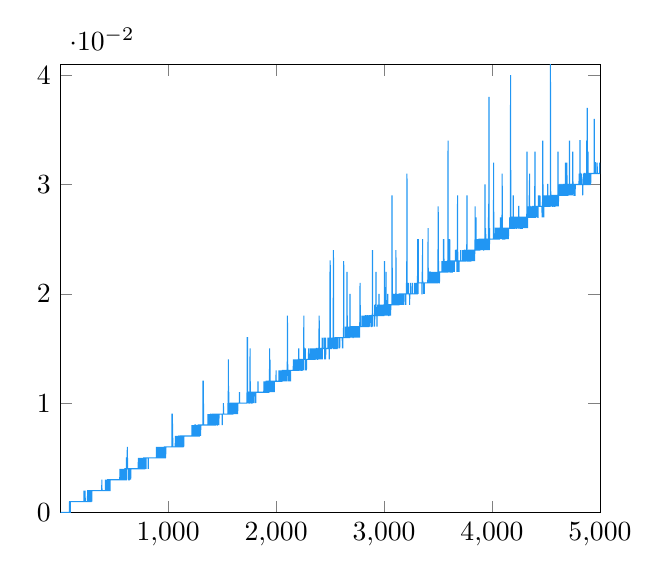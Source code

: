 \begin{tikzpicture}
\definecolor{color0}{RGB}{33,150,243}
\begin{axis}[xmin=3.0, xmax=5002.0, ymin=0.0, ymax=0.041]
\addplot[color0,  forget plot]
table{%
3.0 0.0
4.0 0.0
5.0 0.0
6.0 0.0
7.0 0.0
8.0 0.0
9.0 0.0
10.0 0.0
11.0 0.0
12.0 0.0
13.0 0.0
14.0 0.0
15.0 0.0
16.0 0.0
17.0 0.0
18.0 0.0
19.0 0.0
20.0 0.0
21.0 0.0
22.0 0.0
23.0 0.0
24.0 0.0
25.0 0.0
26.0 0.0
27.0 0.0
28.0 0.0
29.0 0.0
30.0 0.0
31.0 0.0
32.0 0.0
33.0 0.0
34.0 0.0
35.0 0.0
36.0 0.0
37.0 0.0
38.0 0.0
39.0 0.0
40.0 0.0
41.0 0.0
42.0 0.0
43.0 0.0
44.0 0.0
45.0 0.0
46.0 0.0
47.0 0.0
48.0 0.0
49.0 0.0
50.0 0.0
51.0 0.0
52.0 0.0
53.0 0.0
54.0 0.0
55.0 0.0
56.0 0.0
57.0 0.0
58.0 0.0
59.0 0.0
60.0 0.0
61.0 0.0
62.0 0.0
63.0 0.0
64.0 0.0
65.0 0.0
66.0 0.0
67.0 0.0
68.0 0.0
69.0 0.0
70.0 0.0
71.0 0.0
72.0 0.0
73.0 0.0
74.0 0.0
75.0 0.0
76.0 0.0
77.0 0.0
78.0 0.0
79.0 0.0
80.0 0.0
81.0 0.0
82.0 0.0
83.0 0.0
84.0 0.0
85.0 0.0
86.0 0.001
87.0 0.0
88.0 0.0
89.0 0.001
90.0 0.001
91.0 0.001
92.0 0.001
93.0 0.0
94.0 0.0
95.0 0.001
96.0 0.001
97.0 0.001
98.0 0.001
99.0 0.001
100.0 0.001
101.0 0.001
102.0 0.001
103.0 0.001
104.0 0.001
105.0 0.001
106.0 0.001
107.0 0.001
108.0 0.001
109.0 0.001
110.0 0.001
111.0 0.001
112.0 0.001
113.0 0.001
114.0 0.001
115.0 0.001
116.0 0.001
117.0 0.001
118.0 0.001
119.0 0.001
120.0 0.001
121.0 0.001
122.0 0.001
123.0 0.001
124.0 0.001
125.0 0.001
126.0 0.001
127.0 0.001
128.0 0.001
129.0 0.001
130.0 0.001
131.0 0.001
132.0 0.001
133.0 0.001
134.0 0.001
135.0 0.001
136.0 0.001
137.0 0.001
138.0 0.001
139.0 0.001
140.0 0.001
141.0 0.001
142.0 0.001
143.0 0.001
144.0 0.001
145.0 0.001
146.0 0.001
147.0 0.001
148.0 0.001
149.0 0.001
150.0 0.001
151.0 0.001
152.0 0.001
153.0 0.001
154.0 0.001
155.0 0.001
156.0 0.001
157.0 0.001
158.0 0.001
159.0 0.001
160.0 0.001
161.0 0.001
162.0 0.001
163.0 0.001
164.0 0.001
165.0 0.001
166.0 0.001
167.0 0.001
168.0 0.001
169.0 0.001
170.0 0.001
171.0 0.001
172.0 0.001
173.0 0.001
174.0 0.001
175.0 0.001
176.0 0.001
177.0 0.001
178.0 0.001
179.0 0.001
180.0 0.001
181.0 0.001
182.0 0.001
183.0 0.001
184.0 0.001
185.0 0.001
186.0 0.001
187.0 0.001
188.0 0.001
189.0 0.001
190.0 0.001
191.0 0.001
192.0 0.001
193.0 0.001
194.0 0.001
195.0 0.001
196.0 0.001
197.0 0.001
198.0 0.001
199.0 0.001
200.0 0.001
201.0 0.001
202.0 0.001
203.0 0.001
204.0 0.001
205.0 0.001
206.0 0.001
207.0 0.001
208.0 0.001
209.0 0.001
210.0 0.001
211.0 0.001
212.0 0.001
213.0 0.001
214.0 0.001
215.0 0.001
216.0 0.001
217.0 0.001
218.0 0.001
219.0 0.001
220.0 0.001
221.0 0.002
222.0 0.001
223.0 0.001
224.0 0.001
225.0 0.001
226.0 0.001
227.0 0.001
228.0 0.001
229.0 0.001
230.0 0.001
231.0 0.002
232.0 0.001
233.0 0.001
234.0 0.001
235.0 0.001
236.0 0.001
237.0 0.001
238.0 0.001
239.0 0.001
240.0 0.001
241.0 0.001
242.0 0.001
243.0 0.001
244.0 0.001
245.0 0.001
246.0 0.001
247.0 0.001
248.0 0.001
249.0 0.001
250.0 0.001
251.0 0.001
252.0 0.001
253.0 0.001
254.0 0.002
255.0 0.002
256.0 0.001
257.0 0.001
258.0 0.001
259.0 0.001
260.0 0.001
261.0 0.001
262.0 0.001
263.0 0.001
264.0 0.001
265.0 0.001
266.0 0.001
267.0 0.002
268.0 0.002
269.0 0.002
270.0 0.001
271.0 0.001
272.0 0.001
273.0 0.001
274.0 0.001
275.0 0.002
276.0 0.002
277.0 0.001
278.0 0.001
279.0 0.002
280.0 0.002
281.0 0.001
282.0 0.002
283.0 0.001
284.0 0.001
285.0 0.001
286.0 0.001
287.0 0.002
288.0 0.002
289.0 0.002
290.0 0.002
291.0 0.002
292.0 0.001
293.0 0.002
294.0 0.002
295.0 0.002
296.0 0.002
297.0 0.002
298.0 0.002
299.0 0.002
300.0 0.002
301.0 0.002
302.0 0.002
303.0 0.002
304.0 0.002
305.0 0.002
306.0 0.002
307.0 0.002
308.0 0.002
309.0 0.002
310.0 0.002
311.0 0.002
312.0 0.002
313.0 0.002
314.0 0.002
315.0 0.002
316.0 0.002
317.0 0.002
318.0 0.002
319.0 0.002
320.0 0.002
321.0 0.002
322.0 0.002
323.0 0.002
324.0 0.002
325.0 0.002
326.0 0.002
327.0 0.002
328.0 0.002
329.0 0.002
330.0 0.002
331.0 0.002
332.0 0.002
333.0 0.002
334.0 0.002
335.0 0.002
336.0 0.002
337.0 0.002
338.0 0.002
339.0 0.002
340.0 0.002
341.0 0.002
342.0 0.002
343.0 0.002
344.0 0.002
345.0 0.002
346.0 0.002
347.0 0.002
348.0 0.002
349.0 0.002
350.0 0.002
351.0 0.002
352.0 0.002
353.0 0.002
354.0 0.002
355.0 0.002
356.0 0.002
357.0 0.002
358.0 0.002
359.0 0.002
360.0 0.002
361.0 0.002
362.0 0.002
363.0 0.002
364.0 0.002
365.0 0.002
366.0 0.002
367.0 0.002
368.0 0.002
369.0 0.002
370.0 0.002
371.0 0.002
372.0 0.002
373.0 0.002
374.0 0.002
375.0 0.002
376.0 0.002
377.0 0.002
378.0 0.002
379.0 0.002
380.0 0.002
381.0 0.002
382.0 0.002
383.0 0.002
384.0 0.002
385.0 0.002
386.0 0.003
387.0 0.002
388.0 0.002
389.0 0.002
390.0 0.002
391.0 0.002
392.0 0.002
393.0 0.002
394.0 0.002
395.0 0.002
396.0 0.002
397.0 0.002
398.0 0.002
399.0 0.002
400.0 0.002
401.0 0.002
402.0 0.002
403.0 0.002
404.0 0.002
405.0 0.002
406.0 0.002
407.0 0.002
408.0 0.002
409.0 0.002
410.0 0.002
411.0 0.002
412.0 0.002
413.0 0.002
414.0 0.002
415.0 0.002
416.0 0.002
417.0 0.002
418.0 0.002
419.0 0.003
420.0 0.002
421.0 0.002
422.0 0.002
423.0 0.002
424.0 0.002
425.0 0.002
426.0 0.002
427.0 0.003
428.0 0.002
429.0 0.002
430.0 0.002
431.0 0.002
432.0 0.003
433.0 0.002
434.0 0.002
435.0 0.002
436.0 0.002
437.0 0.002
438.0 0.002
439.0 0.003
440.0 0.003
441.0 0.002
442.0 0.002
443.0 0.002
444.0 0.003
445.0 0.002
446.0 0.002
447.0 0.002
448.0 0.002
449.0 0.002
450.0 0.002
451.0 0.003
452.0 0.003
453.0 0.003
454.0 0.002
455.0 0.002
456.0 0.003
457.0 0.003
458.0 0.002
459.0 0.003
460.0 0.002
461.0 0.002
462.0 0.002
463.0 0.003
464.0 0.003
465.0 0.003
466.0 0.003
467.0 0.003
468.0 0.003
469.0 0.003
470.0 0.003
471.0 0.003
472.0 0.003
473.0 0.003
474.0 0.003
475.0 0.003
476.0 0.003
477.0 0.003
478.0 0.003
479.0 0.003
480.0 0.003
481.0 0.003
482.0 0.003
483.0 0.003
484.0 0.003
485.0 0.003
486.0 0.003
487.0 0.003
488.0 0.003
489.0 0.003
490.0 0.003
491.0 0.003
492.0 0.003
493.0 0.003
494.0 0.003
495.0 0.003
496.0 0.003
497.0 0.003
498.0 0.003
499.0 0.003
500.0 0.003
501.0 0.003
502.0 0.003
503.0 0.003
504.0 0.003
505.0 0.003
506.0 0.003
507.0 0.003
508.0 0.003
509.0 0.003
510.0 0.003
511.0 0.003
512.0 0.003
513.0 0.003
514.0 0.003
515.0 0.003
516.0 0.003
517.0 0.003
518.0 0.003
519.0 0.003
520.0 0.003
521.0 0.003
522.0 0.003
523.0 0.003
524.0 0.003
525.0 0.003
526.0 0.003
527.0 0.003
528.0 0.003
529.0 0.003
530.0 0.003
531.0 0.003
532.0 0.003
533.0 0.003
534.0 0.003
535.0 0.003
536.0 0.003
537.0 0.003
538.0 0.003
539.0 0.003
540.0 0.003
541.0 0.003
542.0 0.003
543.0 0.003
544.0 0.003
545.0 0.003
546.0 0.003
547.0 0.003
548.0 0.003
549.0 0.003
550.0 0.003
551.0 0.003
552.0 0.003
553.0 0.004
554.0 0.003
555.0 0.003
556.0 0.003
557.0 0.003
558.0 0.003
559.0 0.004
560.0 0.003
561.0 0.003
562.0 0.003
563.0 0.003
564.0 0.003
565.0 0.003
566.0 0.003
567.0 0.003
568.0 0.003
569.0 0.003
570.0 0.003
571.0 0.003
572.0 0.004
573.0 0.003
574.0 0.003
575.0 0.003
576.0 0.003
577.0 0.003
578.0 0.004
579.0 0.003
580.0 0.003
581.0 0.004
582.0 0.003
583.0 0.003
584.0 0.003
585.0 0.003
586.0 0.003
587.0 0.004
588.0 0.003
589.0 0.003
590.0 0.003
591.0 0.004
592.0 0.003
593.0 0.003
594.0 0.003
595.0 0.003
596.0 0.004
597.0 0.003
598.0 0.003
599.0 0.004
600.0 0.004
601.0 0.003
602.0 0.003
603.0 0.003
604.0 0.003
605.0 0.004
606.0 0.004
607.0 0.003
608.0 0.004
609.0 0.003
610.0 0.003
611.0 0.003
612.0 0.003
613.0 0.003
614.0 0.005
615.0 0.005
616.0 0.005
617.0 0.005
618.0 0.005
619.0 0.005
620.0 0.005
621.0 0.005
622.0 0.006
623.0 0.005
624.0 0.004
625.0 0.004
626.0 0.004
627.0 0.004
628.0 0.004
629.0 0.004
630.0 0.004
631.0 0.003
632.0 0.004
633.0 0.003
634.0 0.003
635.0 0.004
636.0 0.003
637.0 0.004
638.0 0.004
639.0 0.004
640.0 0.003
641.0 0.003
642.0 0.004
643.0 0.004
644.0 0.004
645.0 0.004
646.0 0.004
647.0 0.004
648.0 0.004
649.0 0.004
650.0 0.004
651.0 0.004
652.0 0.004
653.0 0.003
654.0 0.004
655.0 0.004
656.0 0.004
657.0 0.004
658.0 0.004
659.0 0.004
660.0 0.004
661.0 0.004
662.0 0.004
663.0 0.004
664.0 0.004
665.0 0.004
666.0 0.004
667.0 0.004
668.0 0.004
669.0 0.004
670.0 0.004
671.0 0.004
672.0 0.004
673.0 0.004
674.0 0.004
675.0 0.004
676.0 0.004
677.0 0.004
678.0 0.004
679.0 0.004
680.0 0.004
681.0 0.004
682.0 0.004
683.0 0.004
684.0 0.004
685.0 0.004
686.0 0.004
687.0 0.004
688.0 0.004
689.0 0.004
690.0 0.004
691.0 0.004
692.0 0.004
693.0 0.004
694.0 0.004
695.0 0.004
696.0 0.004
697.0 0.004
698.0 0.004
699.0 0.004
700.0 0.004
701.0 0.004
702.0 0.004
703.0 0.004
704.0 0.004
705.0 0.004
706.0 0.004
707.0 0.004
708.0 0.004
709.0 0.004
710.0 0.004
711.0 0.004
712.0 0.004
713.0 0.004
714.0 0.004
715.0 0.004
716.0 0.004
717.0 0.004
718.0 0.004
719.0 0.004
720.0 0.004
721.0 0.004
722.0 0.004
723.0 0.004
724.0 0.005
725.0 0.004
726.0 0.004
727.0 0.004
728.0 0.004
729.0 0.004
730.0 0.004
731.0 0.004
732.0 0.004
733.0 0.004
734.0 0.004
735.0 0.004
736.0 0.005
737.0 0.004
738.0 0.004
739.0 0.005
740.0 0.004
741.0 0.004
742.0 0.004
743.0 0.005
744.0 0.004
745.0 0.004
746.0 0.005
747.0 0.004
748.0 0.004
749.0 0.004
750.0 0.005
751.0 0.004
752.0 0.004
753.0 0.005
754.0 0.004
755.0 0.004
756.0 0.004
757.0 0.005
758.0 0.004
759.0 0.004
760.0 0.005
761.0 0.004
762.0 0.004
763.0 0.004
764.0 0.005
765.0 0.004
766.0 0.004
767.0 0.005
768.0 0.004
769.0 0.004
770.0 0.004
771.0 0.005
772.0 0.004
773.0 0.004
774.0 0.005
775.0 0.005
776.0 0.004
777.0 0.004
778.0 0.005
779.0 0.004
780.0 0.005
781.0 0.005
782.0 0.004
783.0 0.004
784.0 0.004
785.0 0.005
786.0 0.004
787.0 0.005
788.0 0.005
789.0 0.004
790.0 0.005
791.0 0.005
792.0 0.005
793.0 0.004
794.0 0.005
795.0 0.004
796.0 0.005
797.0 0.005
798.0 0.005
799.0 0.005
800.0 0.005
801.0 0.005
802.0 0.005
803.0 0.005
804.0 0.005
805.0 0.005
806.0 0.005
807.0 0.005
808.0 0.005
809.0 0.005
810.0 0.005
811.0 0.005
812.0 0.005
813.0 0.005
814.0 0.005
815.0 0.005
816.0 0.004
817.0 0.005
818.0 0.005
819.0 0.005
820.0 0.005
821.0 0.005
822.0 0.005
823.0 0.005
824.0 0.005
825.0 0.005
826.0 0.005
827.0 0.005
828.0 0.005
829.0 0.005
830.0 0.005
831.0 0.005
832.0 0.005
833.0 0.005
834.0 0.005
835.0 0.005
836.0 0.005
837.0 0.005
838.0 0.005
839.0 0.005
840.0 0.005
841.0 0.005
842.0 0.005
843.0 0.005
844.0 0.005
845.0 0.005
846.0 0.005
847.0 0.005
848.0 0.005
849.0 0.005
850.0 0.005
851.0 0.005
852.0 0.005
853.0 0.005
854.0 0.005
855.0 0.005
856.0 0.005
857.0 0.005
858.0 0.005
859.0 0.005
860.0 0.005
861.0 0.005
862.0 0.005
863.0 0.005
864.0 0.005
865.0 0.005
866.0 0.005
867.0 0.005
868.0 0.005
869.0 0.005
870.0 0.005
871.0 0.005
872.0 0.005
873.0 0.005
874.0 0.005
875.0 0.005
876.0 0.005
877.0 0.005
878.0 0.005
879.0 0.005
880.0 0.005
881.0 0.005
882.0 0.005
883.0 0.005
884.0 0.005
885.0 0.005
886.0 0.005
887.0 0.005
888.0 0.005
889.0 0.005
890.0 0.005
891.0 0.005
892.0 0.006
893.0 0.005
894.0 0.005
895.0 0.005
896.0 0.005
897.0 0.006
898.0 0.005
899.0 0.005
900.0 0.005
901.0 0.005
902.0 0.005
903.0 0.005
904.0 0.005
905.0 0.005
906.0 0.005
907.0 0.005
908.0 0.005
909.0 0.006
910.0 0.005
911.0 0.005
912.0 0.005
913.0 0.005
914.0 0.005
915.0 0.006
916.0 0.005
917.0 0.006
918.0 0.005
919.0 0.005
920.0 0.005
921.0 0.006
922.0 0.005
923.0 0.006
924.0 0.005
925.0 0.005
926.0 0.006
927.0 0.005
928.0 0.006
929.0 0.005
930.0 0.005
931.0 0.005
932.0 0.006
933.0 0.005
934.0 0.006
935.0 0.005
936.0 0.005
937.0 0.006
938.0 0.005
939.0 0.005
940.0 0.006
941.0 0.005
942.0 0.005
943.0 0.006
944.0 0.005
945.0 0.006
946.0 0.005
947.0 0.005
948.0 0.005
949.0 0.006
950.0 0.005
951.0 0.006
952.0 0.005
953.0 0.005
954.0 0.006
955.0 0.005
956.0 0.006
957.0 0.005
958.0 0.005
959.0 0.005
960.0 0.006
961.0 0.005
962.0 0.006
963.0 0.005
964.0 0.005
965.0 0.006
966.0 0.006
967.0 0.006
968.0 0.006
969.0 0.005
970.0 0.006
971.0 0.006
972.0 0.006
973.0 0.006
974.0 0.005
975.0 0.005
976.0 0.006
977.0 0.005
978.0 0.006
979.0 0.006
980.0 0.006
981.0 0.006
982.0 0.006
983.0 0.006
984.0 0.006
985.0 0.006
986.0 0.006
987.0 0.006
988.0 0.006
989.0 0.006
990.0 0.006
991.0 0.006
992.0 0.006
993.0 0.006
994.0 0.006
995.0 0.006
996.0 0.006
997.0 0.006
998.0 0.006
999.0 0.006
1000.0 0.006
1001.0 0.006
1002.0 0.006
1003.0 0.006
1004.0 0.006
1005.0 0.006
1006.0 0.006
1007.0 0.006
1008.0 0.006
1009.0 0.006
1010.0 0.006
1011.0 0.006
1012.0 0.006
1013.0 0.006
1014.0 0.006
1015.0 0.006
1016.0 0.006
1017.0 0.006
1018.0 0.006
1019.0 0.006
1020.0 0.006
1021.0 0.006
1022.0 0.006
1023.0 0.006
1024.0 0.006
1025.0 0.006
1026.0 0.006
1027.0 0.006
1028.0 0.006
1029.0 0.006
1030.0 0.006
1031.0 0.006
1032.0 0.006
1033.0 0.006
1034.0 0.006
1035.0 0.009
1036.0 0.009
1037.0 0.009
1038.0 0.009
1039.0 0.009
1040.0 0.008
1041.0 0.008
1042.0 0.007
1043.0 0.006
1044.0 0.006
1045.0 0.006
1046.0 0.006
1047.0 0.006
1048.0 0.006
1049.0 0.006
1050.0 0.006
1051.0 0.006
1052.0 0.006
1053.0 0.006
1054.0 0.006
1055.0 0.006
1056.0 0.006
1057.0 0.006
1058.0 0.006
1059.0 0.006
1060.0 0.006
1061.0 0.006
1062.0 0.006
1063.0 0.006
1064.0 0.006
1065.0 0.006
1066.0 0.006
1067.0 0.007
1068.0 0.006
1069.0 0.006
1070.0 0.007
1071.0 0.006
1072.0 0.007
1073.0 0.006
1074.0 0.006
1075.0 0.006
1076.0 0.006
1077.0 0.007
1078.0 0.006
1079.0 0.006
1080.0 0.007
1081.0 0.006
1082.0 0.006
1083.0 0.006
1084.0 0.007
1085.0 0.006
1086.0 0.007
1087.0 0.006
1088.0 0.006
1089.0 0.007
1090.0 0.006
1091.0 0.007
1092.0 0.006
1093.0 0.006
1094.0 0.007
1095.0 0.006
1096.0 0.007
1097.0 0.006
1098.0 0.006
1099.0 0.007
1100.0 0.007
1101.0 0.006
1102.0 0.006
1103.0 0.007
1104.0 0.006
1105.0 0.007
1106.0 0.006
1107.0 0.006
1108.0 0.007
1109.0 0.006
1110.0 0.007
1111.0 0.006
1112.0 0.006
1113.0 0.007
1114.0 0.007
1115.0 0.006
1116.0 0.006
1117.0 0.007
1118.0 0.006
1119.0 0.007
1120.0 0.007
1121.0 0.006
1122.0 0.007
1123.0 0.006
1124.0 0.007
1125.0 0.006
1126.0 0.006
1127.0 0.007
1128.0 0.007
1129.0 0.007
1130.0 0.007
1131.0 0.007
1132.0 0.007
1133.0 0.007
1134.0 0.007
1135.0 0.007
1136.0 0.007
1137.0 0.007
1138.0 0.006
1139.0 0.006
1140.0 0.007
1141.0 0.006
1142.0 0.007
1143.0 0.007
1144.0 0.006
1145.0 0.007
1146.0 0.007
1147.0 0.007
1148.0 0.007
1149.0 0.007
1150.0 0.007
1151.0 0.007
1152.0 0.007
1153.0 0.007
1154.0 0.007
1155.0 0.007
1156.0 0.007
1157.0 0.007
1158.0 0.007
1159.0 0.007
1160.0 0.007
1161.0 0.007
1162.0 0.007
1163.0 0.007
1164.0 0.007
1165.0 0.007
1166.0 0.007
1167.0 0.007
1168.0 0.007
1169.0 0.007
1170.0 0.007
1171.0 0.007
1172.0 0.007
1173.0 0.007
1174.0 0.007
1175.0 0.007
1176.0 0.007
1177.0 0.007
1178.0 0.007
1179.0 0.007
1180.0 0.007
1181.0 0.007
1182.0 0.007
1183.0 0.007
1184.0 0.007
1185.0 0.007
1186.0 0.007
1187.0 0.007
1188.0 0.007
1189.0 0.007
1190.0 0.007
1191.0 0.007
1192.0 0.007
1193.0 0.007
1194.0 0.007
1195.0 0.007
1196.0 0.007
1197.0 0.007
1198.0 0.007
1199.0 0.007
1200.0 0.007
1201.0 0.007
1202.0 0.007
1203.0 0.007
1204.0 0.007
1205.0 0.007
1206.0 0.007
1207.0 0.007
1208.0 0.007
1209.0 0.007
1210.0 0.007
1211.0 0.007
1212.0 0.007
1213.0 0.007
1214.0 0.007
1215.0 0.007
1216.0 0.007
1217.0 0.007
1218.0 0.007
1219.0 0.007
1220.0 0.007
1221.0 0.008
1222.0 0.007
1223.0 0.007
1224.0 0.007
1225.0 0.008
1226.0 0.007
1227.0 0.007
1228.0 0.007
1229.0 0.007
1230.0 0.007
1231.0 0.007
1232.0 0.007
1233.0 0.007
1234.0 0.008
1235.0 0.007
1236.0 0.007
1237.0 0.007
1238.0 0.008
1239.0 0.007
1240.0 0.007
1241.0 0.007
1242.0 0.008
1243.0 0.007
1244.0 0.007
1245.0 0.007
1246.0 0.008
1247.0 0.007
1248.0 0.007
1249.0 0.008
1250.0 0.008
1251.0 0.007
1252.0 0.007
1253.0 0.008
1254.0 0.008
1255.0 0.007
1256.0 0.007
1257.0 0.008
1258.0 0.007
1259.0 0.007
1260.0 0.007
1261.0 0.007
1262.0 0.007
1263.0 0.008
1264.0 0.007
1265.0 0.008
1266.0 0.007
1267.0 0.008
1268.0 0.007
1269.0 0.007
1270.0 0.007
1271.0 0.008
1272.0 0.007
1273.0 0.007
1274.0 0.007
1275.0 0.008
1276.0 0.007
1277.0 0.007
1278.0 0.008
1279.0 0.008
1280.0 0.008
1281.0 0.007
1282.0 0.008
1283.0 0.008
1284.0 0.007
1285.0 0.007
1286.0 0.008
1287.0 0.008
1288.0 0.007
1289.0 0.007
1290.0 0.008
1291.0 0.008
1292.0 0.008
1293.0 0.008
1294.0 0.008
1295.0 0.008
1296.0 0.008
1297.0 0.008
1298.0 0.008
1299.0 0.008
1300.0 0.008
1301.0 0.007
1302.0 0.008
1303.0 0.008
1304.0 0.008
1305.0 0.008
1306.0 0.008
1307.0 0.008
1308.0 0.008
1309.0 0.008
1310.0 0.008
1311.0 0.008
1312.0 0.008
1313.0 0.008
1314.0 0.008
1315.0 0.008
1316.0 0.008
1317.0 0.008
1318.0 0.008
1319.0 0.008
1320.0 0.008
1321.0 0.008
1322.0 0.009
1323.0 0.012
1324.0 0.012
1325.0 0.012
1326.0 0.012
1327.0 0.01
1328.0 0.008
1329.0 0.008
1330.0 0.008
1331.0 0.008
1332.0 0.008
1333.0 0.008
1334.0 0.008
1335.0 0.008
1336.0 0.008
1337.0 0.008
1338.0 0.008
1339.0 0.008
1340.0 0.008
1341.0 0.008
1342.0 0.008
1343.0 0.008
1344.0 0.008
1345.0 0.008
1346.0 0.008
1347.0 0.008
1348.0 0.008
1349.0 0.008
1350.0 0.008
1351.0 0.008
1352.0 0.008
1353.0 0.008
1354.0 0.008
1355.0 0.008
1356.0 0.008
1357.0 0.008
1358.0 0.008
1359.0 0.008
1360.0 0.008
1361.0 0.008
1362.0 0.008
1363.0 0.008
1364.0 0.008
1365.0 0.008
1366.0 0.008
1367.0 0.008
1368.0 0.008
1369.0 0.009
1370.0 0.008
1371.0 0.008
1372.0 0.008
1373.0 0.009
1374.0 0.008
1375.0 0.009
1376.0 0.008
1377.0 0.008
1378.0 0.008
1379.0 0.008
1380.0 0.008
1381.0 0.008
1382.0 0.008
1383.0 0.008
1384.0 0.009
1385.0 0.008
1386.0 0.008
1387.0 0.008
1388.0 0.008
1389.0 0.009
1390.0 0.008
1391.0 0.008
1392.0 0.008
1393.0 0.008
1394.0 0.008
1395.0 0.009
1396.0 0.009
1397.0 0.008
1398.0 0.008
1399.0 0.009
1400.0 0.008
1401.0 0.008
1402.0 0.008
1403.0 0.008
1404.0 0.009
1405.0 0.008
1406.0 0.009
1407.0 0.008
1408.0 0.008
1409.0 0.008
1410.0 0.009
1411.0 0.009
1412.0 0.008
1413.0 0.008
1414.0 0.008
1415.0 0.009
1416.0 0.008
1417.0 0.009
1418.0 0.008
1419.0 0.008
1420.0 0.008
1421.0 0.009
1422.0 0.009
1423.0 0.008
1424.0 0.009
1425.0 0.008
1426.0 0.008
1427.0 0.008
1428.0 0.009
1429.0 0.009
1430.0 0.008
1431.0 0.009
1432.0 0.008
1433.0 0.009
1434.0 0.008
1435.0 0.009
1436.0 0.009
1437.0 0.008
1438.0 0.008
1439.0 0.009
1440.0 0.009
1441.0 0.008
1442.0 0.009
1443.0 0.008
1444.0 0.009
1445.0 0.008
1446.0 0.009
1447.0 0.009
1448.0 0.008
1449.0 0.009
1450.0 0.008
1451.0 0.009
1452.0 0.008
1453.0 0.009
1454.0 0.009
1455.0 0.008
1456.0 0.008
1457.0 0.009
1458.0 0.009
1459.0 0.008
1460.0 0.009
1461.0 0.009
1462.0 0.008
1463.0 0.009
1464.0 0.009
1465.0 0.009
1466.0 0.008
1467.0 0.009
1468.0 0.009
1469.0 0.009
1470.0 0.008
1471.0 0.009
1472.0 0.009
1473.0 0.009
1474.0 0.009
1475.0 0.009
1476.0 0.009
1477.0 0.009
1478.0 0.009
1479.0 0.009
1480.0 0.009
1481.0 0.009
1482.0 0.009
1483.0 0.009
1484.0 0.009
1485.0 0.009
1486.0 0.009
1487.0 0.009
1488.0 0.009
1489.0 0.009
1490.0 0.009
1491.0 0.009
1492.0 0.009
1493.0 0.009
1494.0 0.009
1495.0 0.009
1496.0 0.009
1497.0 0.009
1498.0 0.009
1499.0 0.009
1500.0 0.009
1501.0 0.008
1502.0 0.009
1503.0 0.009
1504.0 0.009
1505.0 0.009
1506.0 0.009
1507.0 0.009
1508.0 0.009
1509.0 0.009
1510.0 0.009
1511.0 0.009
1512.0 0.01
1513.0 0.009
1514.0 0.009
1515.0 0.009
1516.0 0.009
1517.0 0.009
1518.0 0.009
1519.0 0.009
1520.0 0.009
1521.0 0.009
1522.0 0.009
1523.0 0.009
1524.0 0.009
1525.0 0.009
1526.0 0.009
1527.0 0.009
1528.0 0.009
1529.0 0.009
1530.0 0.009
1531.0 0.009
1532.0 0.009
1533.0 0.009
1534.0 0.009
1535.0 0.009
1536.0 0.009
1537.0 0.009
1538.0 0.009
1539.0 0.009
1540.0 0.009
1541.0 0.009
1542.0 0.009
1543.0 0.009
1544.0 0.009
1545.0 0.009
1546.0 0.009
1547.0 0.009
1548.0 0.009
1549.0 0.009
1550.0 0.009
1551.0 0.009
1552.0 0.009
1553.0 0.009
1554.0 0.01
1555.0 0.009
1556.0 0.009
1557.0 0.01
1558.0 0.014
1559.0 0.01
1560.0 0.009
1561.0 0.011
1562.0 0.009
1563.0 0.009
1564.0 0.009
1565.0 0.009
1566.0 0.009
1567.0 0.009
1568.0 0.009
1569.0 0.01
1570.0 0.009
1571.0 0.009
1572.0 0.009
1573.0 0.01
1574.0 0.009
1575.0 0.009
1576.0 0.01
1577.0 0.009
1578.0 0.01
1579.0 0.01
1580.0 0.009
1581.0 0.01
1582.0 0.01
1583.0 0.009
1584.0 0.01
1585.0 0.01
1586.0 0.009
1587.0 0.009
1588.0 0.009
1589.0 0.01
1590.0 0.009
1591.0 0.01
1592.0 0.01
1593.0 0.009
1594.0 0.01
1595.0 0.01
1596.0 0.009
1597.0 0.01
1598.0 0.01
1599.0 0.009
1600.0 0.009
1601.0 0.01
1602.0 0.01
1603.0 0.009
1604.0 0.01
1605.0 0.01
1606.0 0.009
1607.0 0.01
1608.0 0.01
1609.0 0.009
1610.0 0.01
1611.0 0.01
1612.0 0.01
1613.0 0.01
1614.0 0.01
1615.0 0.009
1616.0 0.01
1617.0 0.01
1618.0 0.01
1619.0 0.009
1620.0 0.01
1621.0 0.01
1622.0 0.009
1623.0 0.01
1624.0 0.01
1625.0 0.009
1626.0 0.01
1627.0 0.01
1628.0 0.01
1629.0 0.01
1630.0 0.01
1631.0 0.01
1632.0 0.01
1633.0 0.01
1634.0 0.009
1635.0 0.01
1636.0 0.01
1637.0 0.01
1638.0 0.009
1639.0 0.01
1640.0 0.01
1641.0 0.009
1642.0 0.01
1643.0 0.01
1644.0 0.009
1645.0 0.01
1646.0 0.01
1647.0 0.01
1648.0 0.01
1649.0 0.01
1650.0 0.01
1651.0 0.01
1652.0 0.01
1653.0 0.01
1654.0 0.01
1655.0 0.01
1656.0 0.01
1657.0 0.01
1658.0 0.01
1659.0 0.01
1660.0 0.01
1661.0 0.011
1662.0 0.01
1663.0 0.01
1664.0 0.01
1665.0 0.01
1666.0 0.01
1667.0 0.01
1668.0 0.01
1669.0 0.01
1670.0 0.01
1671.0 0.01
1672.0 0.01
1673.0 0.01
1674.0 0.01
1675.0 0.01
1676.0 0.01
1677.0 0.01
1678.0 0.01
1679.0 0.01
1680.0 0.01
1681.0 0.01
1682.0 0.01
1683.0 0.01
1684.0 0.01
1685.0 0.01
1686.0 0.01
1687.0 0.01
1688.0 0.01
1689.0 0.01
1690.0 0.01
1691.0 0.01
1692.0 0.01
1693.0 0.01
1694.0 0.01
1695.0 0.01
1696.0 0.01
1697.0 0.01
1698.0 0.01
1699.0 0.01
1700.0 0.01
1701.0 0.01
1702.0 0.01
1703.0 0.01
1704.0 0.01
1705.0 0.01
1706.0 0.01
1707.0 0.01
1708.0 0.01
1709.0 0.01
1710.0 0.01
1711.0 0.01
1712.0 0.01
1713.0 0.01
1714.0 0.01
1715.0 0.01
1716.0 0.01
1717.0 0.01
1718.0 0.01
1719.0 0.01
1720.0 0.01
1721.0 0.01
1722.0 0.01
1723.0 0.01
1724.0 0.01
1725.0 0.01
1726.0 0.01
1727.0 0.01
1728.0 0.01
1729.0 0.01
1730.0 0.01
1731.0 0.011
1732.0 0.012
1733.0 0.016
1734.0 0.016
1735.0 0.016
1736.0 0.012
1737.0 0.011
1738.0 0.011
1739.0 0.01
1740.0 0.011
1741.0 0.011
1742.0 0.01
1743.0 0.011
1744.0 0.011
1745.0 0.01
1746.0 0.011
1747.0 0.011
1748.0 0.01
1749.0 0.01
1750.0 0.011
1751.0 0.01
1752.0 0.01
1753.0 0.011
1754.0 0.01
1755.0 0.011
1756.0 0.011
1757.0 0.01
1758.0 0.012
1759.0 0.015
1760.0 0.011
1761.0 0.012
1762.0 0.01
1763.0 0.011
1764.0 0.011
1765.0 0.01
1766.0 0.011
1767.0 0.011
1768.0 0.01
1769.0 0.01
1770.0 0.011
1771.0 0.01
1772.0 0.011
1773.0 0.011
1774.0 0.01
1775.0 0.011
1776.0 0.01
1777.0 0.01
1778.0 0.011
1779.0 0.01
1780.0 0.011
1781.0 0.011
1782.0 0.01
1783.0 0.011
1784.0 0.011
1785.0 0.01
1786.0 0.011
1787.0 0.011
1788.0 0.01
1789.0 0.011
1790.0 0.011
1791.0 0.01
1792.0 0.011
1793.0 0.011
1794.0 0.01
1795.0 0.011
1796.0 0.011
1797.0 0.011
1798.0 0.011
1799.0 0.011
1800.0 0.011
1801.0 0.011
1802.0 0.011
1803.0 0.011
1804.0 0.011
1805.0 0.011
1806.0 0.011
1807.0 0.011
1808.0 0.01
1809.0 0.011
1810.0 0.011
1811.0 0.01
1812.0 0.011
1813.0 0.011
1814.0 0.011
1815.0 0.011
1816.0 0.011
1817.0 0.011
1818.0 0.011
1819.0 0.011
1820.0 0.011
1821.0 0.011
1822.0 0.011
1823.0 0.011
1824.0 0.011
1825.0 0.011
1826.0 0.011
1827.0 0.011
1828.0 0.011
1829.0 0.011
1830.0 0.011
1831.0 0.011
1832.0 0.012
1833.0 0.011
1834.0 0.011
1835.0 0.011
1836.0 0.011
1837.0 0.011
1838.0 0.011
1839.0 0.011
1840.0 0.011
1841.0 0.011
1842.0 0.011
1843.0 0.011
1844.0 0.011
1845.0 0.011
1846.0 0.011
1847.0 0.011
1848.0 0.011
1849.0 0.011
1850.0 0.011
1851.0 0.011
1852.0 0.011
1853.0 0.011
1854.0 0.011
1855.0 0.011
1856.0 0.011
1857.0 0.011
1858.0 0.011
1859.0 0.011
1860.0 0.011
1861.0 0.011
1862.0 0.011
1863.0 0.011
1864.0 0.011
1865.0 0.011
1866.0 0.011
1867.0 0.011
1868.0 0.011
1869.0 0.011
1870.0 0.011
1871.0 0.011
1872.0 0.011
1873.0 0.011
1874.0 0.011
1875.0 0.011
1876.0 0.011
1877.0 0.011
1878.0 0.011
1879.0 0.011
1880.0 0.011
1881.0 0.011
1882.0 0.011
1883.0 0.011
1884.0 0.011
1885.0 0.011
1886.0 0.011
1887.0 0.012
1888.0 0.011
1889.0 0.011
1890.0 0.012
1891.0 0.011
1892.0 0.011
1893.0 0.012
1894.0 0.011
1895.0 0.012
1896.0 0.011
1897.0 0.011
1898.0 0.011
1899.0 0.011
1900.0 0.011
1901.0 0.012
1902.0 0.011
1903.0 0.011
1904.0 0.012
1905.0 0.011
1906.0 0.012
1907.0 0.011
1908.0 0.012
1909.0 0.012
1910.0 0.011
1911.0 0.011
1912.0 0.012
1913.0 0.011
1914.0 0.012
1915.0 0.011
1916.0 0.012
1917.0 0.012
1918.0 0.011
1919.0 0.011
1920.0 0.012
1921.0 0.011
1922.0 0.012
1923.0 0.011
1924.0 0.011
1925.0 0.012
1926.0 0.011
1927.0 0.012
1928.0 0.012
1929.0 0.011
1930.0 0.012
1931.0 0.011
1932.0 0.011
1933.0 0.012
1934.0 0.011
1935.0 0.012
1936.0 0.012
1937.0 0.012
1938.0 0.012
1939.0 0.012
1940.0 0.015
1941.0 0.012
1942.0 0.012
1943.0 0.014
1944.0 0.011
1945.0 0.012
1946.0 0.012
1947.0 0.012
1948.0 0.012
1949.0 0.011
1950.0 0.012
1951.0 0.012
1952.0 0.012
1953.0 0.012
1954.0 0.011
1955.0 0.012
1956.0 0.012
1957.0 0.011
1958.0 0.012
1959.0 0.012
1960.0 0.012
1961.0 0.012
1962.0 0.012
1963.0 0.012
1964.0 0.012
1965.0 0.011
1966.0 0.012
1967.0 0.012
1968.0 0.012
1969.0 0.012
1970.0 0.011
1971.0 0.012
1972.0 0.012
1973.0 0.012
1974.0 0.012
1975.0 0.012
1976.0 0.012
1977.0 0.012
1978.0 0.012
1979.0 0.012
1980.0 0.012
1981.0 0.012
1982.0 0.012
1983.0 0.011
1984.0 0.012
1985.0 0.012
1986.0 0.012
1987.0 0.012
1988.0 0.012
1989.0 0.012
1990.0 0.012
1991.0 0.012
1992.0 0.012
1993.0 0.012
1994.0 0.012
1995.0 0.012
1996.0 0.012
1997.0 0.012
1998.0 0.012
1999.0 0.012
2000.0 0.013
2001.0 0.012
2002.0 0.012
2003.0 0.012
2004.0 0.012
2005.0 0.012
2006.0 0.012
2007.0 0.012
2008.0 0.012
2009.0 0.012
2010.0 0.012
2011.0 0.012
2012.0 0.012
2013.0 0.012
2014.0 0.012
2015.0 0.012
2016.0 0.012
2017.0 0.012
2018.0 0.012
2019.0 0.012
2020.0 0.012
2021.0 0.012
2022.0 0.012
2023.0 0.012
2024.0 0.012
2025.0 0.012
2026.0 0.012
2027.0 0.013
2028.0 0.012
2029.0 0.012
2030.0 0.013
2031.0 0.012
2032.0 0.013
2033.0 0.012
2034.0 0.012
2035.0 0.012
2036.0 0.012
2037.0 0.012
2038.0 0.012
2039.0 0.012
2040.0 0.013
2041.0 0.012
2042.0 0.013
2043.0 0.012
2044.0 0.012
2045.0 0.012
2046.0 0.012
2047.0 0.013
2048.0 0.012
2049.0 0.012
2050.0 0.013
2051.0 0.012
2052.0 0.013
2053.0 0.012
2054.0 0.012
2055.0 0.013
2056.0 0.012
2057.0 0.013
2058.0 0.012
2059.0 0.013
2060.0 0.013
2061.0 0.012
2062.0 0.013
2063.0 0.012
2064.0 0.013
2065.0 0.013
2066.0 0.012
2067.0 0.013
2068.0 0.012
2069.0 0.013
2070.0 0.013
2071.0 0.012
2072.0 0.013
2073.0 0.012
2074.0 0.013
2075.0 0.013
2076.0 0.012
2077.0 0.013
2078.0 0.012
2079.0 0.013
2080.0 0.013
2081.0 0.013
2082.0 0.013
2083.0 0.012
2084.0 0.013
2085.0 0.013
2086.0 0.013
2087.0 0.013
2088.0 0.012
2089.0 0.013
2090.0 0.013
2091.0 0.013
2092.0 0.013
2093.0 0.012
2094.0 0.013
2095.0 0.012
2096.0 0.013
2097.0 0.013
2098.0 0.013
2099.0 0.013
2100.0 0.012
2101.0 0.013
2102.0 0.013
2103.0 0.013
2104.0 0.014
2105.0 0.018
2106.0 0.013
2107.0 0.014
2108.0 0.013
2109.0 0.013
2110.0 0.013
2111.0 0.013
2112.0 0.013
2113.0 0.013
2114.0 0.012
2115.0 0.013
2116.0 0.013
2117.0 0.013
2118.0 0.013
2119.0 0.013
2120.0 0.013
2121.0 0.012
2122.0 0.013
2123.0 0.013
2124.0 0.013
2125.0 0.013
2126.0 0.013
2127.0 0.013
2128.0 0.013
2129.0 0.013
2130.0 0.013
2131.0 0.013
2132.0 0.013
2133.0 0.012
2134.0 0.013
2135.0 0.013
2136.0 0.013
2137.0 0.013
2138.0 0.013
2139.0 0.013
2140.0 0.013
2141.0 0.013
2142.0 0.013
2143.0 0.013
2144.0 0.013
2145.0 0.013
2146.0 0.013
2147.0 0.013
2148.0 0.013
2149.0 0.013
2150.0 0.013
2151.0 0.013
2152.0 0.013
2153.0 0.013
2154.0 0.013
2155.0 0.013
2156.0 0.013
2157.0 0.013
2158.0 0.013
2159.0 0.013
2160.0 0.014
2161.0 0.013
2162.0 0.013
2163.0 0.014
2164.0 0.013
2165.0 0.013
2166.0 0.013
2167.0 0.014
2168.0 0.013
2169.0 0.013
2170.0 0.013
2171.0 0.013
2172.0 0.013
2173.0 0.013
2174.0 0.013
2175.0 0.013
2176.0 0.013
2177.0 0.014
2178.0 0.013
2179.0 0.014
2180.0 0.013
2181.0 0.014
2182.0 0.013
2183.0 0.013
2184.0 0.013
2185.0 0.013
2186.0 0.014
2187.0 0.013
2188.0 0.013
2189.0 0.013
2190.0 0.014
2191.0 0.013
2192.0 0.013
2193.0 0.014
2194.0 0.013
2195.0 0.014
2196.0 0.013
2197.0 0.014
2198.0 0.013
2199.0 0.013
2200.0 0.013
2201.0 0.013
2202.0 0.014
2203.0 0.013
2204.0 0.014
2205.0 0.013
2206.0 0.014
2207.0 0.014
2208.0 0.014
2209.0 0.014
2210.0 0.015
2211.0 0.013
2212.0 0.013
2213.0 0.014
2214.0 0.013
2215.0 0.014
2216.0 0.014
2217.0 0.013
2218.0 0.014
2219.0 0.013
2220.0 0.014
2221.0 0.014
2222.0 0.014
2223.0 0.013
2224.0 0.014
2225.0 0.014
2226.0 0.014
2227.0 0.014
2228.0 0.013
2229.0 0.014
2230.0 0.013
2231.0 0.013
2232.0 0.014
2233.0 0.013
2234.0 0.014
2235.0 0.014
2236.0 0.014
2237.0 0.013
2238.0 0.014
2239.0 0.013
2240.0 0.013
2241.0 0.014
2242.0 0.014
2243.0 0.014
2244.0 0.013
2245.0 0.014
2246.0 0.013
2247.0 0.014
2248.0 0.014
2249.0 0.013
2250.0 0.014
2251.0 0.013
2252.0 0.014
2253.0 0.014
2254.0 0.014
2255.0 0.014
2256.0 0.015
2257.0 0.018
2258.0 0.015
2259.0 0.014
2260.0 0.014
2261.0 0.014
2262.0 0.014
2263.0 0.014
2264.0 0.014
2265.0 0.014
2266.0 0.014
2267.0 0.014
2268.0 0.014
2269.0 0.014
2270.0 0.013
2271.0 0.015
2272.0 0.013
2273.0 0.014
2274.0 0.014
2275.0 0.014
2276.0 0.014
2277.0 0.014
2278.0 0.014
2279.0 0.014
2280.0 0.014
2281.0 0.013
2282.0 0.014
2283.0 0.014
2284.0 0.014
2285.0 0.014
2286.0 0.014
2287.0 0.014
2288.0 0.014
2289.0 0.014
2290.0 0.014
2291.0 0.014
2292.0 0.014
2293.0 0.014
2294.0 0.014
2295.0 0.014
2296.0 0.014
2297.0 0.014
2298.0 0.014
2299.0 0.014
2300.0 0.014
2301.0 0.015
2302.0 0.014
2303.0 0.014
2304.0 0.014
2305.0 0.014
2306.0 0.014
2307.0 0.014
2308.0 0.014
2309.0 0.014
2310.0 0.014
2311.0 0.014
2312.0 0.014
2313.0 0.014
2314.0 0.014
2315.0 0.015
2316.0 0.014
2317.0 0.014
2318.0 0.014
2319.0 0.014
2320.0 0.014
2321.0 0.014
2322.0 0.014
2323.0 0.014
2324.0 0.014
2325.0 0.014
2326.0 0.014
2327.0 0.014
2328.0 0.015
2329.0 0.014
2330.0 0.014
2331.0 0.014
2332.0 0.014
2333.0 0.014
2334.0 0.014
2335.0 0.014
2336.0 0.014
2337.0 0.015
2338.0 0.014
2339.0 0.015
2340.0 0.014
2341.0 0.015
2342.0 0.014
2343.0 0.015
2344.0 0.014
2345.0 0.014
2346.0 0.015
2347.0 0.014
2348.0 0.014
2349.0 0.014
2350.0 0.015
2351.0 0.014
2352.0 0.015
2353.0 0.014
2354.0 0.015
2355.0 0.014
2356.0 0.015
2357.0 0.014
2358.0 0.015
2359.0 0.014
2360.0 0.014
2361.0 0.015
2362.0 0.014
2363.0 0.015
2364.0 0.014
2365.0 0.015
2366.0 0.014
2367.0 0.015
2368.0 0.014
2369.0 0.015
2370.0 0.014
2371.0 0.015
2372.0 0.014
2373.0 0.015
2374.0 0.015
2375.0 0.015
2376.0 0.014
2377.0 0.015
2378.0 0.015
2379.0 0.015
2380.0 0.015
2381.0 0.014
2382.0 0.015
2383.0 0.014
2384.0 0.014
2385.0 0.014
2386.0 0.015
2387.0 0.014
2388.0 0.015
2389.0 0.014
2390.0 0.015
2391.0 0.014
2392.0 0.015
2393.0 0.014
2394.0 0.015
2395.0 0.015
2396.0 0.015
2397.0 0.015
2398.0 0.017
2399.0 0.018
2400.0 0.016
2401.0 0.014
2402.0 0.015
2403.0 0.014
2404.0 0.015
2405.0 0.014
2406.0 0.015
2407.0 0.014
2408.0 0.015
2409.0 0.015
2410.0 0.014
2411.0 0.015
2412.0 0.014
2413.0 0.015
2414.0 0.014
2415.0 0.015
2416.0 0.015
2417.0 0.015
2418.0 0.015
2419.0 0.015
2420.0 0.015
2421.0 0.015
2422.0 0.014
2423.0 0.015
2424.0 0.014
2425.0 0.015
2426.0 0.015
2427.0 0.016
2428.0 0.014
2429.0 0.015
2430.0 0.015
2431.0 0.015
2432.0 0.015
2433.0 0.015
2434.0 0.015
2435.0 0.015
2436.0 0.015
2437.0 0.015
2438.0 0.015
2439.0 0.015
2440.0 0.015
2441.0 0.015
2442.0 0.015
2443.0 0.015
2444.0 0.016
2445.0 0.015
2446.0 0.015
2447.0 0.015
2448.0 0.015
2449.0 0.015
2450.0 0.015
2451.0 0.014
2452.0 0.015
2453.0 0.014
2454.0 0.015
2455.0 0.014
2456.0 0.015
2457.0 0.014
2458.0 0.016
2459.0 0.014
2460.0 0.015
2461.0 0.015
2462.0 0.015
2463.0 0.015
2464.0 0.015
2465.0 0.015
2466.0 0.015
2467.0 0.015
2468.0 0.015
2469.0 0.015
2470.0 0.015
2471.0 0.015
2472.0 0.015
2473.0 0.015
2474.0 0.015
2475.0 0.015
2476.0 0.015
2477.0 0.015
2478.0 0.015
2479.0 0.015
2480.0 0.015
2481.0 0.016
2482.0 0.015
2483.0 0.015
2484.0 0.016
2485.0 0.015
2486.0 0.015
2487.0 0.015
2488.0 0.015
2489.0 0.016
2490.0 0.015
2491.0 0.015
2492.0 0.014
2493.0 0.016
2494.0 0.015
2495.0 0.016
2496.0 0.015
2497.0 0.015
2498.0 0.015
2499.0 0.018
2500.0 0.023
2501.0 0.023
2502.0 0.02
2503.0 0.015
2504.0 0.016
2505.0 0.015
2506.0 0.016
2507.0 0.015
2508.0 0.016
2509.0 0.015
2510.0 0.015
2511.0 0.015
2512.0 0.015
2513.0 0.015
2514.0 0.015
2515.0 0.015
2516.0 0.016
2517.0 0.015
2518.0 0.016
2519.0 0.015
2520.0 0.016
2521.0 0.015
2522.0 0.016
2523.0 0.015
2524.0 0.016
2525.0 0.015
2526.0 0.016
2527.0 0.015
2528.0 0.016
2529.0 0.016
2530.0 0.02
2531.0 0.024
2532.0 0.021
2533.0 0.016
2534.0 0.015
2535.0 0.015
2536.0 0.015
2537.0 0.015
2538.0 0.015
2539.0 0.015
2540.0 0.015
2541.0 0.016
2542.0 0.015
2543.0 0.016
2544.0 0.015
2545.0 0.015
2546.0 0.015
2547.0 0.016
2548.0 0.016
2549.0 0.015
2550.0 0.015
2551.0 0.016
2552.0 0.015
2553.0 0.016
2554.0 0.016
2555.0 0.016
2556.0 0.015
2557.0 0.015
2558.0 0.016
2559.0 0.015
2560.0 0.016
2561.0 0.016
2562.0 0.015
2563.0 0.015
2564.0 0.015
2565.0 0.016
2566.0 0.015
2567.0 0.016
2568.0 0.016
2569.0 0.016
2570.0 0.016
2571.0 0.016
2572.0 0.016
2573.0 0.016
2574.0 0.016
2575.0 0.016
2576.0 0.016
2577.0 0.016
2578.0 0.016
2579.0 0.016
2580.0 0.016
2581.0 0.016
2582.0 0.016
2583.0 0.015
2584.0 0.016
2585.0 0.016
2586.0 0.016
2587.0 0.015
2588.0 0.016
2589.0 0.015
2590.0 0.016
2591.0 0.016
2592.0 0.016
2593.0 0.016
2594.0 0.016
2595.0 0.016
2596.0 0.016
2597.0 0.016
2598.0 0.016
2599.0 0.016
2600.0 0.016
2601.0 0.016
2602.0 0.016
2603.0 0.016
2604.0 0.016
2605.0 0.016
2606.0 0.016
2607.0 0.016
2608.0 0.016
2609.0 0.016
2610.0 0.016
2611.0 0.016
2612.0 0.016
2613.0 0.016
2614.0 0.015
2615.0 0.016
2616.0 0.016
2617.0 0.016
2618.0 0.015
2619.0 0.016
2620.0 0.016
2621.0 0.016
2622.0 0.016
2623.0 0.016
2624.0 0.016
2625.0 0.017
2626.0 0.023
2627.0 0.021
2628.0 0.016
2629.0 0.016
2630.0 0.016
2631.0 0.016
2632.0 0.016
2633.0 0.016
2634.0 0.016
2635.0 0.016
2636.0 0.016
2637.0 0.016
2638.0 0.016
2639.0 0.016
2640.0 0.016
2641.0 0.016
2642.0 0.016
2643.0 0.017
2644.0 0.016
2645.0 0.017
2646.0 0.016
2647.0 0.017
2648.0 0.016
2649.0 0.016
2650.0 0.016
2651.0 0.016
2652.0 0.016
2653.0 0.016
2654.0 0.016
2655.0 0.017
2656.0 0.017
2657.0 0.022
2658.0 0.017
2659.0 0.018
2660.0 0.016
2661.0 0.016
2662.0 0.016
2663.0 0.016
2664.0 0.016
2665.0 0.016
2666.0 0.016
2667.0 0.017
2668.0 0.016
2669.0 0.017
2670.0 0.016
2671.0 0.017
2672.0 0.016
2673.0 0.016
2674.0 0.017
2675.0 0.016
2676.0 0.016
2677.0 0.016
2678.0 0.016
2679.0 0.016
2680.0 0.016
2681.0 0.016
2682.0 0.017
2683.0 0.016
2684.0 0.017
2685.0 0.02
2686.0 0.017
2687.0 0.017
2688.0 0.017
2689.0 0.017
2690.0 0.017
2691.0 0.017
2692.0 0.016
2693.0 0.017
2694.0 0.017
2695.0 0.017
2696.0 0.017
2697.0 0.017
2698.0 0.016
2699.0 0.017
2700.0 0.016
2701.0 0.017
2702.0 0.016
2703.0 0.017
2704.0 0.017
2705.0 0.016
2706.0 0.017
2707.0 0.016
2708.0 0.017
2709.0 0.016
2710.0 0.017
2711.0 0.017
2712.0 0.017
2713.0 0.016
2714.0 0.016
2715.0 0.017
2716.0 0.017
2717.0 0.017
2718.0 0.016
2719.0 0.017
2720.0 0.017
2721.0 0.017
2722.0 0.017
2723.0 0.017
2724.0 0.016
2725.0 0.017
2726.0 0.017
2727.0 0.017
2728.0 0.017
2729.0 0.016
2730.0 0.017
2731.0 0.016
2732.0 0.017
2733.0 0.016
2734.0 0.017
2735.0 0.016
2736.0 0.017
2737.0 0.017
2738.0 0.017
2739.0 0.016
2740.0 0.017
2741.0 0.017
2742.0 0.016
2743.0 0.017
2744.0 0.017
2745.0 0.017
2746.0 0.017
2747.0 0.017
2748.0 0.017
2749.0 0.017
2750.0 0.017
2751.0 0.017
2752.0 0.017
2753.0 0.016
2754.0 0.017
2755.0 0.017
2756.0 0.017
2757.0 0.016
2758.0 0.017
2759.0 0.017
2760.0 0.017
2761.0 0.017
2762.0 0.016
2763.0 0.017
2764.0 0.016
2765.0 0.017
2766.0 0.017
2767.0 0.017
2768.0 0.017
2769.0 0.017
2770.0 0.017
2771.0 0.017
2772.0 0.017
2773.0 0.016
2774.0 0.017
2775.0 0.017
2776.0 0.018
2777.0 0.02
2778.0 0.021
2779.0 0.019
2780.0 0.017
2781.0 0.017
2782.0 0.017
2783.0 0.017
2784.0 0.017
2785.0 0.017
2786.0 0.017
2787.0 0.017
2788.0 0.017
2789.0 0.017
2790.0 0.017
2791.0 0.017
2792.0 0.017
2793.0 0.017
2794.0 0.017
2795.0 0.018
2796.0 0.017
2797.0 0.017
2798.0 0.017
2799.0 0.017
2800.0 0.017
2801.0 0.017
2802.0 0.018
2803.0 0.017
2804.0 0.018
2805.0 0.017
2806.0 0.017
2807.0 0.017
2808.0 0.017
2809.0 0.017
2810.0 0.017
2811.0 0.018
2812.0 0.017
2813.0 0.017
2814.0 0.017
2815.0 0.017
2816.0 0.017
2817.0 0.017
2818.0 0.018
2819.0 0.017
2820.0 0.018
2821.0 0.017
2822.0 0.017
2823.0 0.017
2824.0 0.017
2825.0 0.017
2826.0 0.017
2827.0 0.018
2828.0 0.018
2829.0 0.017
2830.0 0.017
2831.0 0.017
2832.0 0.017
2833.0 0.017
2834.0 0.018
2835.0 0.017
2836.0 0.018
2837.0 0.017
2838.0 0.017
2839.0 0.017
2840.0 0.017
2841.0 0.018
2842.0 0.017
2843.0 0.018
2844.0 0.018
2845.0 0.017
2846.0 0.017
2847.0 0.017
2848.0 0.018
2849.0 0.017
2850.0 0.018
2851.0 0.017
2852.0 0.017
2853.0 0.017
2854.0 0.017
2855.0 0.018
2856.0 0.017
2857.0 0.018
2858.0 0.017
2859.0 0.017
2860.0 0.018
2861.0 0.018
2862.0 0.017
2863.0 0.018
2864.0 0.018
2865.0 0.017
2866.0 0.018
2867.0 0.018
2868.0 0.018
2869.0 0.017
2870.0 0.018
2871.0 0.018
2872.0 0.018
2873.0 0.018
2874.0 0.018
2875.0 0.018
2876.0 0.018
2877.0 0.018
2878.0 0.018
2879.0 0.018
2880.0 0.018
2881.0 0.018
2882.0 0.018
2883.0 0.017
2884.0 0.017
2885.0 0.018
2886.0 0.018
2887.0 0.018
2888.0 0.018
2889.0 0.018
2890.0 0.018
2891.0 0.018
2892.0 0.019
2893.0 0.024
2894.0 0.019
2895.0 0.018
2896.0 0.017
2897.0 0.018
2898.0 0.018
2899.0 0.018
2900.0 0.018
2901.0 0.018
2902.0 0.018
2903.0 0.018
2904.0 0.018
2905.0 0.018
2906.0 0.018
2907.0 0.018
2908.0 0.018
2909.0 0.018
2910.0 0.018
2911.0 0.018
2912.0 0.018
2913.0 0.017
2914.0 0.019
2915.0 0.018
2916.0 0.018
2917.0 0.018
2918.0 0.018
2919.0 0.018
2920.0 0.018
2921.0 0.018
2922.0 0.018
2923.0 0.019
2924.0 0.019
2925.0 0.022
2926.0 0.019
2927.0 0.019
2928.0 0.018
2929.0 0.018
2930.0 0.018
2931.0 0.018
2932.0 0.018
2933.0 0.018
2934.0 0.018
2935.0 0.017
2936.0 0.018
2937.0 0.018
2938.0 0.018
2939.0 0.018
2940.0 0.018
2941.0 0.019
2942.0 0.018
2943.0 0.018
2944.0 0.018
2945.0 0.018
2946.0 0.018
2947.0 0.018
2948.0 0.018
2949.0 0.018
2950.0 0.018
2951.0 0.018
2952.0 0.018
2953.0 0.02
2954.0 0.018
2955.0 0.018
2956.0 0.018
2957.0 0.018
2958.0 0.019
2959.0 0.018
2960.0 0.018
2961.0 0.018
2962.0 0.018
2963.0 0.018
2964.0 0.018
2965.0 0.018
2966.0 0.018
2967.0 0.018
2968.0 0.018
2969.0 0.018
2970.0 0.019
2971.0 0.018
2972.0 0.018
2973.0 0.018
2974.0 0.018
2975.0 0.019
2976.0 0.018
2977.0 0.018
2978.0 0.018
2979.0 0.018
2980.0 0.019
2981.0 0.018
2982.0 0.018
2983.0 0.018
2984.0 0.018
2985.0 0.019
2986.0 0.018
2987.0 0.018
2988.0 0.018
2989.0 0.018
2990.0 0.019
2991.0 0.018
2992.0 0.018
2993.0 0.018
2994.0 0.018
2995.0 0.019
2996.0 0.018
2997.0 0.018
2998.0 0.018
2999.0 0.018
3000.0 0.019
3001.0 0.018
3002.0 0.019
3003.0 0.019
3004.0 0.023
3005.0 0.021
3006.0 0.019
3007.0 0.018
3008.0 0.019
3009.0 0.018
3010.0 0.019
3011.0 0.019
3012.0 0.019
3013.0 0.019
3014.0 0.018
3015.0 0.019
3016.0 0.019
3017.0 0.019
3018.0 0.019
3019.0 0.022
3020.0 0.019
3021.0 0.019
3022.0 0.019
3023.0 0.019
3024.0 0.019
3025.0 0.019
3026.0 0.019
3027.0 0.018
3028.0 0.019
3029.0 0.019
3030.0 0.019
3031.0 0.019
3032.0 0.019
3033.0 0.019
3034.0 0.02
3035.0 0.019
3036.0 0.019
3037.0 0.019
3038.0 0.019
3039.0 0.019
3040.0 0.018
3041.0 0.019
3042.0 0.019
3043.0 0.018
3044.0 0.018
3045.0 0.018
3046.0 0.019
3047.0 0.019
3048.0 0.018
3049.0 0.019
3050.0 0.018
3051.0 0.019
3052.0 0.019
3053.0 0.019
3054.0 0.019
3055.0 0.019
3056.0 0.019
3057.0 0.019
3058.0 0.019
3059.0 0.019
3060.0 0.019
3061.0 0.018
3062.0 0.019
3063.0 0.019
3064.0 0.019
3065.0 0.019
3066.0 0.019
3067.0 0.019
3068.0 0.019
3069.0 0.019
3070.0 0.019
3071.0 0.019
3072.0 0.019
3073.0 0.027
3074.0 0.029
3075.0 0.025
3076.0 0.019
3077.0 0.02
3078.0 0.02
3079.0 0.019
3080.0 0.019
3081.0 0.019
3082.0 0.019
3083.0 0.019
3084.0 0.019
3085.0 0.02
3086.0 0.019
3087.0 0.019
3088.0 0.019
3089.0 0.019
3090.0 0.019
3091.0 0.019
3092.0 0.019
3093.0 0.02
3094.0 0.019
3095.0 0.019
3096.0 0.019
3097.0 0.019
3098.0 0.02
3099.0 0.019
3100.0 0.019
3101.0 0.02
3102.0 0.019
3103.0 0.019
3104.0 0.019
3105.0 0.019
3106.0 0.02
3107.0 0.019
3108.0 0.02
3109.0 0.02
3110.0 0.024
3111.0 0.02
3112.0 0.019
3113.0 0.019
3114.0 0.019
3115.0 0.02
3116.0 0.019
3117.0 0.019
3118.0 0.019
3119.0 0.019
3120.0 0.02
3121.0 0.019
3122.0 0.019
3123.0 0.02
3124.0 0.019
3125.0 0.019
3126.0 0.019
3127.0 0.019
3128.0 0.02
3129.0 0.019
3130.0 0.019
3131.0 0.02
3132.0 0.019
3133.0 0.019
3134.0 0.019
3135.0 0.019
3136.0 0.019
3137.0 0.019
3138.0 0.019
3139.0 0.02
3140.0 0.02
3141.0 0.02
3142.0 0.02
3143.0 0.02
3144.0 0.02
3145.0 0.02
3146.0 0.02
3147.0 0.02
3148.0 0.019
3149.0 0.02
3150.0 0.02
3151.0 0.019
3152.0 0.02
3153.0 0.02
3154.0 0.02
3155.0 0.02
3156.0 0.02
3157.0 0.02
3158.0 0.02
3159.0 0.02
3160.0 0.02
3161.0 0.02
3162.0 0.019
3163.0 0.02
3164.0 0.02
3165.0 0.02
3166.0 0.02
3167.0 0.02
3168.0 0.019
3169.0 0.02
3170.0 0.02
3171.0 0.019
3172.0 0.02
3173.0 0.02
3174.0 0.02
3175.0 0.02
3176.0 0.019
3177.0 0.02
3178.0 0.02
3179.0 0.02
3180.0 0.02
3181.0 0.02
3182.0 0.02
3183.0 0.02
3184.0 0.019
3185.0 0.02
3186.0 0.02
3187.0 0.02
3188.0 0.02
3189.0 0.02
3190.0 0.02
3191.0 0.02
3192.0 0.02
3193.0 0.02
3194.0 0.02
3195.0 0.02
3196.0 0.02
3197.0 0.02
3198.0 0.02
3199.0 0.02
3200.0 0.02
3201.0 0.019
3202.0 0.02
3203.0 0.02
3204.0 0.02
3205.0 0.02
3206.0 0.02
3207.0 0.02
3208.0 0.021
3209.0 0.02
3210.0 0.02
3211.0 0.024
3212.0 0.031
3213.0 0.024
3214.0 0.02
3215.0 0.02
3216.0 0.02
3217.0 0.02
3218.0 0.02
3219.0 0.02
3220.0 0.02
3221.0 0.02
3222.0 0.02
3223.0 0.02
3224.0 0.02
3225.0 0.021
3226.0 0.02
3227.0 0.02
3228.0 0.02
3229.0 0.02
3230.0 0.02
3231.0 0.02
3232.0 0.02
3233.0 0.02
3234.0 0.02
3235.0 0.02
3236.0 0.02
3237.0 0.019
3238.0 0.02
3239.0 0.02
3240.0 0.02
3241.0 0.02
3242.0 0.02
3243.0 0.02
3244.0 0.02
3245.0 0.021
3246.0 0.02
3247.0 0.02
3248.0 0.02
3249.0 0.02
3250.0 0.02
3251.0 0.02
3252.0 0.02
3253.0 0.02
3254.0 0.02
3255.0 0.02
3256.0 0.02
3257.0 0.02
3258.0 0.02
3259.0 0.02
3260.0 0.02
3261.0 0.02
3262.0 0.021
3263.0 0.02
3264.0 0.02
3265.0 0.02
3266.0 0.02
3267.0 0.02
3268.0 0.02
3269.0 0.02
3270.0 0.02
3271.0 0.02
3272.0 0.02
3273.0 0.02
3274.0 0.02
3275.0 0.02
3276.0 0.02
3277.0 0.02
3278.0 0.02
3279.0 0.02
3280.0 0.02
3281.0 0.02
3282.0 0.021
3283.0 0.02
3284.0 0.02
3285.0 0.021
3286.0 0.02
3287.0 0.02
3288.0 0.021
3289.0 0.02
3290.0 0.02
3291.0 0.021
3292.0 0.02
3293.0 0.02
3294.0 0.02
3295.0 0.02
3296.0 0.02
3297.0 0.021
3298.0 0.02
3299.0 0.02
3300.0 0.021
3301.0 0.02
3302.0 0.02
3303.0 0.021
3304.0 0.02
3305.0 0.02
3306.0 0.021
3307.0 0.02
3308.0 0.02
3309.0 0.021
3310.0 0.021
3311.0 0.023
3312.0 0.025
3313.0 0.022
3314.0 0.021
3315.0 0.02
3316.0 0.021
3317.0 0.025
3318.0 0.021
3319.0 0.021
3320.0 0.021
3321.0 0.021
3322.0 0.021
3323.0 0.021
3324.0 0.021
3325.0 0.021
3326.0 0.021
3327.0 0.021
3328.0 0.021
3329.0 0.021
3330.0 0.021
3331.0 0.021
3332.0 0.021
3333.0 0.021
3334.0 0.021
3335.0 0.021
3336.0 0.021
3337.0 0.021
3338.0 0.021
3339.0 0.021
3340.0 0.021
3341.0 0.021
3342.0 0.021
3343.0 0.021
3344.0 0.021
3345.0 0.021
3346.0 0.021
3347.0 0.021
3348.0 0.021
3349.0 0.021
3350.0 0.021
3351.0 0.02
3352.0 0.02
3353.0 0.022
3354.0 0.021
3355.0 0.021
3356.0 0.021
3357.0 0.025
3358.0 0.021
3359.0 0.021
3360.0 0.021
3361.0 0.021
3362.0 0.021
3363.0 0.021
3364.0 0.021
3365.0 0.021
3366.0 0.021
3367.0 0.02
3368.0 0.021
3369.0 0.021
3370.0 0.021
3371.0 0.021
3372.0 0.021
3373.0 0.02
3374.0 0.021
3375.0 0.021
3376.0 0.021
3377.0 0.021
3378.0 0.021
3379.0 0.021
3380.0 0.021
3381.0 0.021
3382.0 0.021
3383.0 0.021
3384.0 0.021
3385.0 0.021
3386.0 0.021
3387.0 0.021
3388.0 0.021
3389.0 0.021
3390.0 0.021
3391.0 0.021
3392.0 0.021
3393.0 0.021
3394.0 0.021
3395.0 0.021
3396.0 0.021
3397.0 0.021
3398.0 0.021
3399.0 0.021
3400.0 0.021
3401.0 0.021
3402.0 0.021
3403.0 0.021
3404.0 0.021
3405.0 0.021
3406.0 0.022
3407.0 0.023
3408.0 0.026
3409.0 0.022
3410.0 0.021
3411.0 0.021
3412.0 0.021
3413.0 0.021
3414.0 0.022
3415.0 0.021
3416.0 0.021
3417.0 0.021
3418.0 0.021
3419.0 0.021
3420.0 0.021
3421.0 0.021
3422.0 0.021
3423.0 0.021
3424.0 0.022
3425.0 0.021
3426.0 0.022
3427.0 0.022
3428.0 0.021
3429.0 0.022
3430.0 0.021
3431.0 0.021
3432.0 0.021
3433.0 0.021
3434.0 0.021
3435.0 0.021
3436.0 0.021
3437.0 0.022
3438.0 0.021
3439.0 0.021
3440.0 0.021
3441.0 0.021
3442.0 0.021
3443.0 0.021
3444.0 0.021
3445.0 0.021
3446.0 0.021
3447.0 0.022
3448.0 0.021
3449.0 0.021
3450.0 0.022
3451.0 0.021
3452.0 0.021
3453.0 0.022
3454.0 0.021
3455.0 0.021
3456.0 0.022
3457.0 0.021
3458.0 0.021
3459.0 0.021
3460.0 0.021
3461.0 0.021
3462.0 0.021
3463.0 0.022
3464.0 0.021
3465.0 0.021
3466.0 0.022
3467.0 0.021
3468.0 0.021
3469.0 0.021
3470.0 0.021
3471.0 0.021
3472.0 0.021
3473.0 0.022
3474.0 0.021
3475.0 0.021
3476.0 0.022
3477.0 0.021
3478.0 0.021
3479.0 0.021
3480.0 0.022
3481.0 0.021
3482.0 0.021
3483.0 0.022
3484.0 0.021
3485.0 0.021
3486.0 0.022
3487.0 0.021
3488.0 0.021
3489.0 0.021
3490.0 0.022
3491.0 0.021
3492.0 0.021
3493.0 0.022
3494.0 0.021
3495.0 0.021
3496.0 0.022
3497.0 0.021
3498.0 0.022
3499.0 0.022
3500.0 0.023
3501.0 0.028
3502.0 0.027
3503.0 0.024
3504.0 0.022
3505.0 0.023
3506.0 0.022
3507.0 0.022
3508.0 0.022
3509.0 0.022
3510.0 0.021
3511.0 0.021
3512.0 0.022
3513.0 0.021
3514.0 0.022
3515.0 0.022
3516.0 0.022
3517.0 0.022
3518.0 0.022
3519.0 0.022
3520.0 0.022
3521.0 0.022
3522.0 0.022
3523.0 0.022
3524.0 0.022
3525.0 0.022
3526.0 0.022
3527.0 0.022
3528.0 0.022
3529.0 0.022
3530.0 0.022
3531.0 0.022
3532.0 0.022
3533.0 0.022
3534.0 0.022
3535.0 0.022
3536.0 0.022
3537.0 0.023
3538.0 0.022
3539.0 0.022
3540.0 0.022
3541.0 0.022
3542.0 0.022
3543.0 0.022
3544.0 0.022
3545.0 0.022
3546.0 0.022
3547.0 0.022
3548.0 0.022
3549.0 0.023
3550.0 0.025
3551.0 0.022
3552.0 0.023
3553.0 0.025
3554.0 0.024
3555.0 0.023
3556.0 0.022
3557.0 0.022
3558.0 0.023
3559.0 0.022
3560.0 0.022
3561.0 0.023
3562.0 0.022
3563.0 0.022
3564.0 0.022
3565.0 0.023
3566.0 0.022
3567.0 0.023
3568.0 0.022
3569.0 0.022
3570.0 0.022
3571.0 0.022
3572.0 0.023
3573.0 0.022
3574.0 0.022
3575.0 0.022
3576.0 0.022
3577.0 0.022
3578.0 0.022
3579.0 0.023
3580.0 0.022
3581.0 0.022
3582.0 0.022
3583.0 0.023
3584.0 0.022
3585.0 0.022
3586.0 0.023
3587.0 0.023
3588.0 0.023
3589.0 0.022
3590.0 0.023
3591.0 0.023
3592.0 0.028
3593.0 0.034
3594.0 0.024
3595.0 0.022
3596.0 0.023
3597.0 0.022
3598.0 0.023
3599.0 0.023
3600.0 0.023
3601.0 0.022
3602.0 0.022
3603.0 0.023
3604.0 0.025
3605.0 0.024
3606.0 0.024
3607.0 0.024
3608.0 0.025
3609.0 0.024
3610.0 0.023
3611.0 0.022
3612.0 0.023
3613.0 0.022
3614.0 0.023
3615.0 0.022
3616.0 0.023
3617.0 0.022
3618.0 0.022
3619.0 0.023
3620.0 0.023
3621.0 0.022
3622.0 0.022
3623.0 0.023
3624.0 0.022
3625.0 0.023
3626.0 0.022
3627.0 0.023
3628.0 0.022
3629.0 0.023
3630.0 0.023
3631.0 0.023
3632.0 0.022
3633.0 0.022
3634.0 0.023
3635.0 0.023
3636.0 0.022
3637.0 0.023
3638.0 0.023
3639.0 0.023
3640.0 0.023
3641.0 0.022
3642.0 0.023
3643.0 0.022
3644.0 0.023
3645.0 0.023
3646.0 0.023
3647.0 0.022
3648.0 0.023
3649.0 0.023
3650.0 0.023
3651.0 0.022
3652.0 0.023
3653.0 0.023
3654.0 0.023
3655.0 0.023
3656.0 0.023
3657.0 0.023
3658.0 0.023
3659.0 0.023
3660.0 0.023
3661.0 0.024
3662.0 0.023
3663.0 0.023
3664.0 0.023
3665.0 0.024
3666.0 0.024
3667.0 0.023
3668.0 0.023
3669.0 0.023
3670.0 0.023
3671.0 0.023
3672.0 0.023
3673.0 0.023
3674.0 0.023
3675.0 0.023
3676.0 0.022
3677.0 0.023
3678.0 0.023
3679.0 0.024
3680.0 0.024
3681.0 0.029
3682.0 0.024
3683.0 0.023
3684.0 0.023
3685.0 0.023
3686.0 0.023
3687.0 0.022
3688.0 0.023
3689.0 0.023
3690.0 0.023
3691.0 0.023
3692.0 0.023
3693.0 0.023
3694.0 0.023
3695.0 0.022
3696.0 0.023
3697.0 0.023
3698.0 0.023
3699.0 0.023
3700.0 0.023
3701.0 0.023
3702.0 0.023
3703.0 0.023
3704.0 0.023
3705.0 0.023
3706.0 0.023
3707.0 0.023
3708.0 0.023
3709.0 0.023
3710.0 0.024
3711.0 0.023
3712.0 0.023
3713.0 0.023
3714.0 0.023
3715.0 0.023
3716.0 0.023
3717.0 0.023
3718.0 0.023
3719.0 0.023
3720.0 0.023
3721.0 0.023
3722.0 0.023
3723.0 0.023
3724.0 0.023
3725.0 0.023
3726.0 0.023
3727.0 0.023
3728.0 0.023
3729.0 0.024
3730.0 0.023
3731.0 0.023
3732.0 0.023
3733.0 0.023
3734.0 0.023
3735.0 0.024
3736.0 0.023
3737.0 0.024
3738.0 0.023
3739.0 0.023
3740.0 0.023
3741.0 0.024
3742.0 0.023
3743.0 0.023
3744.0 0.023
3745.0 0.024
3746.0 0.024
3747.0 0.023
3748.0 0.023
3749.0 0.024
3750.0 0.024
3751.0 0.023
3752.0 0.023
3753.0 0.023
3754.0 0.024
3755.0 0.023
3756.0 0.023
3757.0 0.023
3758.0 0.024
3759.0 0.023
3760.0 0.024
3761.0 0.023
3762.0 0.024
3763.0 0.023
3764.0 0.024
3765.0 0.023
3766.0 0.024
3767.0 0.025
3768.0 0.029
3769.0 0.025
3770.0 0.023
3771.0 0.024
3772.0 0.023
3773.0 0.023
3774.0 0.024
3775.0 0.023
3776.0 0.024
3777.0 0.023
3778.0 0.024
3779.0 0.023
3780.0 0.024
3781.0 0.023
3782.0 0.024
3783.0 0.023
3784.0 0.024
3785.0 0.024
3786.0 0.023
3787.0 0.023
3788.0 0.024
3789.0 0.024
3790.0 0.023
3791.0 0.023
3792.0 0.023
3793.0 0.024
3794.0 0.023
3795.0 0.024
3796.0 0.024
3797.0 0.024
3798.0 0.023
3799.0 0.024
3800.0 0.024
3801.0 0.024
3802.0 0.024
3803.0 0.023
3804.0 0.023
3805.0 0.024
3806.0 0.024
3807.0 0.023
3808.0 0.024
3809.0 0.024
3810.0 0.024
3811.0 0.023
3812.0 0.024
3813.0 0.024
3814.0 0.024
3815.0 0.024
3816.0 0.024
3817.0 0.023
3818.0 0.024
3819.0 0.024
3820.0 0.024
3821.0 0.024
3822.0 0.024
3823.0 0.024
3824.0 0.024
3825.0 0.024
3826.0 0.024
3827.0 0.024
3828.0 0.024
3829.0 0.024
3830.0 0.023
3831.0 0.024
3832.0 0.024
3833.0 0.024
3834.0 0.024
3835.0 0.024
3836.0 0.024
3837.0 0.024
3838.0 0.024
3839.0 0.023
3840.0 0.024
3841.0 0.024
3842.0 0.024
3843.0 0.025
3844.0 0.028
3845.0 0.024
3846.0 0.025
3847.0 0.025
3848.0 0.024
3849.0 0.024
3850.0 0.025
3851.0 0.026
3852.0 0.027
3853.0 0.026
3854.0 0.024
3855.0 0.024
3856.0 0.024
3857.0 0.024
3858.0 0.024
3859.0 0.024
3860.0 0.024
3861.0 0.024
3862.0 0.024
3863.0 0.024
3864.0 0.024
3865.0 0.025
3866.0 0.024
3867.0 0.024
3868.0 0.024
3869.0 0.024
3870.0 0.024
3871.0 0.024
3872.0 0.024
3873.0 0.024
3874.0 0.025
3875.0 0.024
3876.0 0.025
3877.0 0.024
3878.0 0.024
3879.0 0.025
3880.0 0.025
3881.0 0.024
3882.0 0.025
3883.0 0.024
3884.0 0.025
3885.0 0.024
3886.0 0.024
3887.0 0.024
3888.0 0.025
3889.0 0.025
3890.0 0.025
3891.0 0.025
3892.0 0.025
3893.0 0.024
3894.0 0.025
3895.0 0.025
3896.0 0.025
3897.0 0.025
3898.0 0.024
3899.0 0.025
3900.0 0.025
3901.0 0.024
3902.0 0.025
3903.0 0.025
3904.0 0.025
3905.0 0.025
3906.0 0.024
3907.0 0.025
3908.0 0.025
3909.0 0.025
3910.0 0.025
3911.0 0.025
3912.0 0.025
3913.0 0.025
3914.0 0.025
3915.0 0.025
3916.0 0.025
3917.0 0.025
3918.0 0.024
3919.0 0.025
3920.0 0.025
3921.0 0.025
3922.0 0.024
3923.0 0.024
3924.0 0.025
3925.0 0.025
3926.0 0.024
3927.0 0.025
3928.0 0.024
3929.0 0.025
3930.0 0.025
3931.0 0.024
3932.0 0.025
3933.0 0.024
3934.0 0.026
3935.0 0.03
3936.0 0.026
3937.0 0.025
3938.0 0.025
3939.0 0.024
3940.0 0.025
3941.0 0.026
3942.0 0.025
3943.0 0.024
3944.0 0.025
3945.0 0.025
3946.0 0.025
3947.0 0.025
3948.0 0.025
3949.0 0.025
3950.0 0.024
3951.0 0.025
3952.0 0.025
3953.0 0.024
3954.0 0.025
3955.0 0.025
3956.0 0.025
3957.0 0.025
3958.0 0.025
3959.0 0.025
3960.0 0.024
3961.0 0.025
3962.0 0.025
3963.0 0.024
3964.0 0.025
3965.0 0.024
3966.0 0.025
3967.0 0.026
3968.0 0.027
3969.0 0.024
3970.0 0.026
3971.0 0.033
3972.0 0.038
3973.0 0.037
3974.0 0.024
3975.0 0.025
3976.0 0.024
3977.0 0.026
3978.0 0.025
3979.0 0.025
3980.0 0.025
3981.0 0.025
3982.0 0.025
3983.0 0.025
3984.0 0.025
3985.0 0.025
3986.0 0.025
3987.0 0.025
3988.0 0.025
3989.0 0.025
3990.0 0.025
3991.0 0.025
3992.0 0.025
3993.0 0.025
3994.0 0.025
3995.0 0.025
3996.0 0.025
3997.0 0.025
3998.0 0.025
3999.0 0.025
4000.0 0.025
4001.0 0.025
4002.0 0.025
4003.0 0.025
4004.0 0.025
4005.0 0.025
4006.0 0.025
4007.0 0.025
4008.0 0.025
4009.0 0.025
4010.0 0.025
4011.0 0.025
4012.0 0.025
4013.0 0.026
4014.0 0.027
4015.0 0.032
4016.0 0.025
4017.0 0.025
4018.0 0.025
4019.0 0.025
4020.0 0.025
4021.0 0.025
4022.0 0.025
4023.0 0.025
4024.0 0.025
4025.0 0.025
4026.0 0.025
4027.0 0.025
4028.0 0.025
4029.0 0.025
4030.0 0.025
4031.0 0.026
4032.0 0.026
4033.0 0.026
4034.0 0.025
4035.0 0.026
4036.0 0.025
4037.0 0.025
4038.0 0.025
4039.0 0.025
4040.0 0.025
4041.0 0.025
4042.0 0.026
4043.0 0.026
4044.0 0.025
4045.0 0.025
4046.0 0.025
4047.0 0.025
4048.0 0.026
4049.0 0.026
4050.0 0.026
4051.0 0.025
4052.0 0.025
4053.0 0.025
4054.0 0.025
4055.0 0.026
4056.0 0.025
4057.0 0.025
4058.0 0.025
4059.0 0.025
4060.0 0.026
4061.0 0.026
4062.0 0.025
4063.0 0.026
4064.0 0.026
4065.0 0.025
4066.0 0.026
4067.0 0.025
4068.0 0.025
4069.0 0.026
4070.0 0.025
4071.0 0.026
4072.0 0.026
4073.0 0.026
4074.0 0.025
4075.0 0.026
4076.0 0.025
4077.0 0.026
4078.0 0.026
4079.0 0.027
4080.0 0.025
4081.0 0.026
4082.0 0.025
4083.0 0.026
4084.0 0.026
4085.0 0.026
4086.0 0.025
4087.0 0.026
4088.0 0.025
4089.0 0.026
4090.0 0.026
4091.0 0.025
4092.0 0.026
4093.0 0.027
4094.0 0.031
4095.0 0.028
4096.0 0.025
4097.0 0.026
4098.0 0.026
4099.0 0.025
4100.0 0.025
4101.0 0.025
4102.0 0.026
4103.0 0.026
4104.0 0.025
4105.0 0.025
4106.0 0.026
4107.0 0.025
4108.0 0.026
4109.0 0.025
4110.0 0.026
4111.0 0.025
4112.0 0.025
4113.0 0.025
4114.0 0.026
4115.0 0.026
4116.0 0.025
4117.0 0.025
4118.0 0.025
4119.0 0.025
4120.0 0.026
4121.0 0.026
4122.0 0.025
4123.0 0.026
4124.0 0.026
4125.0 0.026
4126.0 0.026
4127.0 0.026
4128.0 0.026
4129.0 0.025
4130.0 0.026
4131.0 0.025
4132.0 0.026
4133.0 0.026
4134.0 0.025
4135.0 0.026
4136.0 0.025
4137.0 0.026
4138.0 0.026
4139.0 0.026
4140.0 0.025
4141.0 0.026
4142.0 0.026
4143.0 0.026
4144.0 0.026
4145.0 0.026
4146.0 0.026
4147.0 0.026
4148.0 0.026
4149.0 0.026
4150.0 0.026
4151.0 0.026
4152.0 0.025
4153.0 0.026
4154.0 0.026
4155.0 0.026
4156.0 0.026
4157.0 0.026
4158.0 0.026
4159.0 0.026
4160.0 0.026
4161.0 0.026
4162.0 0.026
4163.0 0.026
4164.0 0.027
4165.0 0.026
4166.0 0.027
4167.0 0.026
4168.0 0.026
4169.0 0.026
4170.0 0.026
4171.0 0.027
4172.0 0.04
4173.0 0.032
4174.0 0.026
4175.0 0.026
4176.0 0.026
4177.0 0.026
4178.0 0.027
4179.0 0.026
4180.0 0.026
4181.0 0.027
4182.0 0.027
4183.0 0.026
4184.0 0.027
4185.0 0.026
4186.0 0.027
4187.0 0.027
4188.0 0.027
4189.0 0.027
4190.0 0.026
4191.0 0.026
4192.0 0.026
4193.0 0.026
4194.0 0.027
4195.0 0.026
4196.0 0.026
4197.0 0.029
4198.0 0.026
4199.0 0.027
4200.0 0.026
4201.0 0.026
4202.0 0.027
4203.0 0.026
4204.0 0.027
4205.0 0.027
4206.0 0.026
4207.0 0.026
4208.0 0.027
4209.0 0.027
4210.0 0.027
4211.0 0.026
4212.0 0.027
4213.0 0.026
4214.0 0.026
4215.0 0.027
4216.0 0.027
4217.0 0.027
4218.0 0.027
4219.0 0.027
4220.0 0.026
4221.0 0.027
4222.0 0.027
4223.0 0.027
4224.0 0.027
4225.0 0.027
4226.0 0.027
4227.0 0.027
4228.0 0.026
4229.0 0.026
4230.0 0.026
4231.0 0.027
4232.0 0.027
4233.0 0.027
4234.0 0.027
4235.0 0.026
4236.0 0.027
4237.0 0.027
4238.0 0.027
4239.0 0.027
4240.0 0.027
4241.0 0.027
4242.0 0.027
4243.0 0.026
4244.0 0.027
4245.0 0.026
4246.0 0.027
4247.0 0.028
4248.0 0.028
4249.0 0.028
4250.0 0.026
4251.0 0.026
4252.0 0.027
4253.0 0.026
4254.0 0.027
4255.0 0.027
4256.0 0.027
4257.0 0.027
4258.0 0.026
4259.0 0.027
4260.0 0.026
4261.0 0.027
4262.0 0.027
4263.0 0.026
4264.0 0.027
4265.0 0.026
4266.0 0.026
4267.0 0.027
4268.0 0.026
4269.0 0.027
4270.0 0.027
4271.0 0.027
4272.0 0.026
4273.0 0.027
4274.0 0.026
4275.0 0.027
4276.0 0.026
4277.0 0.027
4278.0 0.027
4279.0 0.026
4280.0 0.026
4281.0 0.026
4282.0 0.027
4283.0 0.027
4284.0 0.027
4285.0 0.027
4286.0 0.026
4287.0 0.027
4288.0 0.027
4289.0 0.026
4290.0 0.027
4291.0 0.027
4292.0 0.027
4293.0 0.026
4294.0 0.027
4295.0 0.027
4296.0 0.026
4297.0 0.027
4298.0 0.027
4299.0 0.027
4300.0 0.027
4301.0 0.026
4302.0 0.027
4303.0 0.027
4304.0 0.026
4305.0 0.027
4306.0 0.027
4307.0 0.027
4308.0 0.027
4309.0 0.026
4310.0 0.027
4311.0 0.026
4312.0 0.027
4313.0 0.027
4314.0 0.027
4315.0 0.027
4316.0 0.026
4317.0 0.027
4318.0 0.027
4319.0 0.027
4320.0 0.027
4321.0 0.027
4322.0 0.027
4323.0 0.028
4324.0 0.033
4325.0 0.029
4326.0 0.026
4327.0 0.027
4328.0 0.027
4329.0 0.026
4330.0 0.027
4331.0 0.027
4332.0 0.027
4333.0 0.028
4334.0 0.027
4335.0 0.027
4336.0 0.027
4337.0 0.027
4338.0 0.027
4339.0 0.027
4340.0 0.028
4341.0 0.027
4342.0 0.027
4343.0 0.027
4344.0 0.028
4345.0 0.029
4346.0 0.027
4347.0 0.028
4348.0 0.031
4349.0 0.028
4350.0 0.028
4351.0 0.028
4352.0 0.028
4353.0 0.027
4354.0 0.027
4355.0 0.027
4356.0 0.027
4357.0 0.027
4358.0 0.028
4359.0 0.027
4360.0 0.027
4361.0 0.027
4362.0 0.027
4363.0 0.028
4364.0 0.027
4365.0 0.027
4366.0 0.028
4367.0 0.027
4368.0 0.028
4369.0 0.027
4370.0 0.027
4371.0 0.027
4372.0 0.028
4373.0 0.027
4374.0 0.027
4375.0 0.028
4376.0 0.028
4377.0 0.028
4378.0 0.028
4379.0 0.027
4380.0 0.027
4381.0 0.027
4382.0 0.027
4383.0 0.027
4384.0 0.028
4385.0 0.027
4386.0 0.027
4387.0 0.028
4388.0 0.028
4389.0 0.027
4390.0 0.027
4391.0 0.027
4392.0 0.028
4393.0 0.028
4394.0 0.028
4395.0 0.028
4396.0 0.029
4397.0 0.031
4398.0 0.033
4399.0 0.03
4400.0 0.027
4401.0 0.027
4402.0 0.028
4403.0 0.028
4404.0 0.028
4405.0 0.028
4406.0 0.028
4407.0 0.028
4408.0 0.028
4409.0 0.028
4410.0 0.028
4411.0 0.027
4412.0 0.028
4413.0 0.028
4414.0 0.028
4415.0 0.027
4416.0 0.028
4417.0 0.028
4418.0 0.028
4419.0 0.028
4420.0 0.028
4421.0 0.027
4422.0 0.028
4423.0 0.028
4424.0 0.028
4425.0 0.027
4426.0 0.027
4427.0 0.028
4428.0 0.028
4429.0 0.028
4430.0 0.028
4431.0 0.029
4432.0 0.028
4433.0 0.028
4434.0 0.028
4435.0 0.028
4436.0 0.028
4437.0 0.028
4438.0 0.028
4439.0 0.028
4440.0 0.028
4441.0 0.028
4442.0 0.028
4443.0 0.028
4444.0 0.029
4445.0 0.028
4446.0 0.028
4447.0 0.028
4448.0 0.028
4449.0 0.028
4450.0 0.028
4451.0 0.028
4452.0 0.028
4453.0 0.028
4454.0 0.028
4455.0 0.028
4456.0 0.028
4457.0 0.028
4458.0 0.028
4459.0 0.028
4460.0 0.028
4461.0 0.028
4462.0 0.028
4463.0 0.028
4464.0 0.027
4465.0 0.028
4466.0 0.028
4467.0 0.028
4468.0 0.028
4469.0 0.03
4470.0 0.034
4471.0 0.029
4472.0 0.03
4473.0 0.027
4474.0 0.028
4475.0 0.029
4476.0 0.028
4477.0 0.028
4478.0 0.028
4479.0 0.028
4480.0 0.027
4481.0 0.028
4482.0 0.028
4483.0 0.029
4484.0 0.028
4485.0 0.028
4486.0 0.028
4487.0 0.028
4488.0 0.028
4489.0 0.029
4490.0 0.028
4491.0 0.028
4492.0 0.028
4493.0 0.028
4494.0 0.028
4495.0 0.028
4496.0 0.028
4497.0 0.028
4498.0 0.028
4499.0 0.028
4500.0 0.028
4501.0 0.028
4502.0 0.029
4503.0 0.028
4504.0 0.029
4505.0 0.028
4506.0 0.028
4507.0 0.028
4508.0 0.029
4509.0 0.028
4510.0 0.028
4511.0 0.028
4512.0 0.028
4513.0 0.029
4514.0 0.028
4515.0 0.03
4516.0 0.03
4517.0 0.028
4518.0 0.028
4519.0 0.028
4520.0 0.029
4521.0 0.028
4522.0 0.028
4523.0 0.028
4524.0 0.028
4525.0 0.028
4526.0 0.028
4527.0 0.028
4528.0 0.028
4529.0 0.028
4530.0 0.028
4531.0 0.029
4532.0 0.028
4533.0 0.028
4534.0 0.028
4535.0 0.028
4536.0 0.028
4537.0 0.028
4538.0 0.028
4539.0 0.028
4540.0 0.029
4541.0 0.041
4542.0 0.036
4543.0 0.03
4544.0 0.029
4545.0 0.029
4546.0 0.028
4547.0 0.029
4548.0 0.029
4549.0 0.029
4550.0 0.029
4551.0 0.029
4552.0 0.029
4553.0 0.029
4554.0 0.029
4555.0 0.029
4556.0 0.029
4557.0 0.029
4558.0 0.029
4559.0 0.028
4560.0 0.028
4561.0 0.029
4562.0 0.029
4563.0 0.029
4564.0 0.029
4565.0 0.028
4566.0 0.028
4567.0 0.029
4568.0 0.029
4569.0 0.029
4570.0 0.029
4571.0 0.029
4572.0 0.028
4573.0 0.029
4574.0 0.029
4575.0 0.029
4576.0 0.029
4577.0 0.029
4578.0 0.029
4579.0 0.029
4580.0 0.028
4581.0 0.028
4582.0 0.029
4583.0 0.029
4584.0 0.029
4585.0 0.029
4586.0 0.029
4587.0 0.028
4588.0 0.029
4589.0 0.028
4590.0 0.029
4591.0 0.029
4592.0 0.029
4593.0 0.029
4594.0 0.028
4595.0 0.029
4596.0 0.029
4597.0 0.029
4598.0 0.029
4599.0 0.029
4600.0 0.029
4601.0 0.028
4602.0 0.029
4603.0 0.029
4604.0 0.029
4605.0 0.028
4606.0 0.029
4607.0 0.029
4608.0 0.029
4609.0 0.029
4610.0 0.029
4611.0 0.033
4612.0 0.03
4613.0 0.03
4614.0 0.029
4615.0 0.028
4616.0 0.029
4617.0 0.029
4618.0 0.029
4619.0 0.029
4620.0 0.029
4621.0 0.03
4622.0 0.029
4623.0 0.029
4624.0 0.029
4625.0 0.029
4626.0 0.029
4627.0 0.03
4628.0 0.029
4629.0 0.029
4630.0 0.03
4631.0 0.03
4632.0 0.029
4633.0 0.029
4634.0 0.029
4635.0 0.029
4636.0 0.029
4637.0 0.029
4638.0 0.029
4639.0 0.029
4640.0 0.029
4641.0 0.03
4642.0 0.029
4643.0 0.029
4644.0 0.029
4645.0 0.029
4646.0 0.029
4647.0 0.03
4648.0 0.03
4649.0 0.029
4650.0 0.029
4651.0 0.029
4652.0 0.029
4653.0 0.029
4654.0 0.029
4655.0 0.029
4656.0 0.03
4657.0 0.029
4658.0 0.029
4659.0 0.029
4660.0 0.03
4661.0 0.029
4662.0 0.029
4663.0 0.03
4664.0 0.03
4665.0 0.03
4666.0 0.029
4667.0 0.03
4668.0 0.03
4669.0 0.03
4670.0 0.03
4671.0 0.03
4672.0 0.029
4673.0 0.029
4674.0 0.029
4675.0 0.029
4676.0 0.029
4677.0 0.029
4678.0 0.029
4679.0 0.029
4680.0 0.032
4681.0 0.031
4682.0 0.03
4683.0 0.03
4684.0 0.029
4685.0 0.03
4686.0 0.029
4687.0 0.03
4688.0 0.029
4689.0 0.029
4690.0 0.029
4691.0 0.03
4692.0 0.032
4693.0 0.029
4694.0 0.031
4695.0 0.03
4696.0 0.03
4697.0 0.03
4698.0 0.03
4699.0 0.029
4700.0 0.029
4701.0 0.03
4702.0 0.029
4703.0 0.029
4704.0 0.03
4705.0 0.03
4706.0 0.03
4707.0 0.029
4708.0 0.03
4709.0 0.03
4710.0 0.029
4711.0 0.03
4712.0 0.03
4713.0 0.03
4714.0 0.03
4715.0 0.03
4716.0 0.03
4717.0 0.03
4718.0 0.034
4719.0 0.029
4720.0 0.03
4721.0 0.03
4722.0 0.03
4723.0 0.029
4724.0 0.03
4725.0 0.03
4726.0 0.03
4727.0 0.03
4728.0 0.03
4729.0 0.03
4730.0 0.03
4731.0 0.03
4732.0 0.03
4733.0 0.03
4734.0 0.03
4735.0 0.03
4736.0 0.029
4737.0 0.03
4738.0 0.03
4739.0 0.03
4740.0 0.03
4741.0 0.03
4742.0 0.03
4743.0 0.03
4744.0 0.03
4745.0 0.029
4746.0 0.03
4747.0 0.031
4748.0 0.033
4749.0 0.031
4750.0 0.03
4751.0 0.03
4752.0 0.03
4753.0 0.03
4754.0 0.03
4755.0 0.03
4756.0 0.03
4757.0 0.03
4758.0 0.029
4759.0 0.029
4760.0 0.03
4761.0 0.03
4762.0 0.03
4763.0 0.03
4764.0 0.03
4765.0 0.03
4766.0 0.03
4767.0 0.03
4768.0 0.03
4769.0 0.029
4770.0 0.029
4771.0 0.03
4772.0 0.03
4773.0 0.03
4774.0 0.03
4775.0 0.03
4776.0 0.03
4777.0 0.03
4778.0 0.03
4779.0 0.03
4780.0 0.03
4781.0 0.03
4782.0 0.03
4783.0 0.03
4784.0 0.03
4785.0 0.03
4786.0 0.03
4787.0 0.03
4788.0 0.03
4789.0 0.03
4790.0 0.03
4791.0 0.03
4792.0 0.03
4793.0 0.03
4794.0 0.03
4795.0 0.03
4796.0 0.03
4797.0 0.03
4798.0 0.03
4799.0 0.03
4800.0 0.03
4801.0 0.03
4802.0 0.03
4803.0 0.03
4804.0 0.03
4805.0 0.03
4806.0 0.03
4807.0 0.031
4808.0 0.03
4809.0 0.031
4810.0 0.03
4811.0 0.03
4812.0 0.03
4813.0 0.03
4814.0 0.03
4815.0 0.034
4816.0 0.034
4817.0 0.03
4818.0 0.03
4819.0 0.03
4820.0 0.031
4821.0 0.031
4822.0 0.03
4823.0 0.03
4824.0 0.03
4825.0 0.03
4826.0 0.03
4827.0 0.03
4828.0 0.031
4829.0 0.03
4830.0 0.03
4831.0 0.03
4832.0 0.03
4833.0 0.03
4834.0 0.03
4835.0 0.03
4836.0 0.03
4837.0 0.03
4838.0 0.03
4839.0 0.03
4840.0 0.029
4841.0 0.03
4842.0 0.03
4843.0 0.03
4844.0 0.03
4845.0 0.03
4846.0 0.031
4847.0 0.03
4848.0 0.03
4849.0 0.03
4850.0 0.031
4851.0 0.03
4852.0 0.03
4853.0 0.031
4854.0 0.031
4855.0 0.031
4856.0 0.03
4857.0 0.031
4858.0 0.031
4859.0 0.03
4860.0 0.031
4861.0 0.03
4862.0 0.03
4863.0 0.03
4864.0 0.03
4865.0 0.03
4866.0 0.03
4867.0 0.03
4868.0 0.03
4869.0 0.03
4870.0 0.031
4871.0 0.03
4872.0 0.031
4873.0 0.031
4874.0 0.03
4875.0 0.03
4876.0 0.03
4877.0 0.031
4878.0 0.034
4879.0 0.031
4880.0 0.031
4881.0 0.032
4882.0 0.037
4883.0 0.032
4884.0 0.03
4885.0 0.031
4886.0 0.03
4887.0 0.03
4888.0 0.03
4889.0 0.03
4890.0 0.033
4891.0 0.03
4892.0 0.03
4893.0 0.03
4894.0 0.03
4895.0 0.031
4896.0 0.031
4897.0 0.031
4898.0 0.031
4899.0 0.03
4900.0 0.031
4901.0 0.031
4902.0 0.031
4903.0 0.03
4904.0 0.031
4905.0 0.031
4906.0 0.031
4907.0 0.031
4908.0 0.03
4909.0 0.03
4910.0 0.031
4911.0 0.031
4912.0 0.031
4913.0 0.031
4914.0 0.03
4915.0 0.031
4916.0 0.031
4917.0 0.031
4918.0 0.031
4919.0 0.031
4920.0 0.031
4921.0 0.031
4922.0 0.031
4923.0 0.031
4924.0 0.031
4925.0 0.031
4926.0 0.031
4927.0 0.031
4928.0 0.031
4929.0 0.031
4930.0 0.031
4931.0 0.031
4932.0 0.031
4933.0 0.031
4934.0 0.031
4935.0 0.031
4936.0 0.031
4937.0 0.031
4938.0 0.031
4939.0 0.031
4940.0 0.031
4941.0 0.031
4942.0 0.031
4943.0 0.031
4944.0 0.031
4945.0 0.031
4946.0 0.031
4947.0 0.036
4948.0 0.034
4949.0 0.031
4950.0 0.031
4951.0 0.031
4952.0 0.032
4953.0 0.031
4954.0 0.031
4955.0 0.032
4956.0 0.032
4957.0 0.032
4958.0 0.031
4959.0 0.032
4960.0 0.031
4961.0 0.031
4962.0 0.031
4963.0 0.031
4964.0 0.031
4965.0 0.031
4966.0 0.031
4967.0 0.031
4968.0 0.031
4969.0 0.031
4970.0 0.031
4971.0 0.031
4972.0 0.031
4973.0 0.031
4974.0 0.032
4975.0 0.031
4976.0 0.031
4977.0 0.031
4978.0 0.031
4979.0 0.031
4980.0 0.031
4981.0 0.031
4982.0 0.031
4983.0 0.031
4984.0 0.031
4985.0 0.031
4986.0 0.031
4987.0 0.031
4988.0 0.031
4989.0 0.031
4990.0 0.031
4991.0 0.031
4992.0 0.031
4993.0 0.031
4994.0 0.031
4995.0 0.031
4996.0 0.031
4997.0 0.031
4998.0 0.032
4999.0 0.031
5000.0 0.031
5001.0 0.031
5002.0 0.032
};
\end{axis}
\end{tikzpicture}